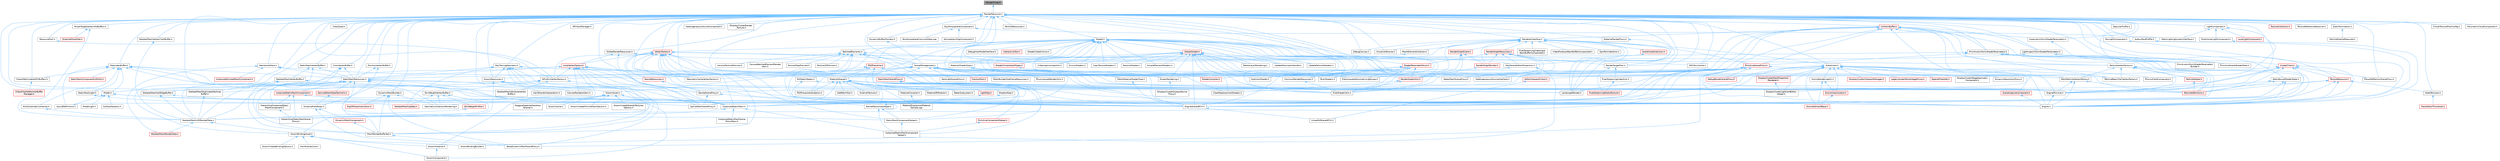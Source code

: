 digraph "RenderTimer.h"
{
 // INTERACTIVE_SVG=YES
 // LATEX_PDF_SIZE
  bgcolor="transparent";
  edge [fontname=Helvetica,fontsize=10,labelfontname=Helvetica,labelfontsize=10];
  node [fontname=Helvetica,fontsize=10,shape=box,height=0.2,width=0.4];
  Node1 [id="Node000001",label="RenderTimer.h",height=0.2,width=0.4,color="gray40", fillcolor="grey60", style="filled", fontcolor="black",tooltip=" "];
  Node1 -> Node2 [id="edge1_Node000001_Node000002",dir="back",color="steelblue1",style="solid",tooltip=" "];
  Node2 [id="Node000002",label="RenderResource.h",height=0.2,width=0.4,color="grey40", fillcolor="white", style="filled",URL="$d1/ddb/RenderResource_8h.html",tooltip=" "];
  Node2 -> Node3 [id="edge2_Node000002_Node000003",dir="back",color="steelblue1",style="solid",tooltip=" "];
  Node3 [id="Node000003",label="BatchedElements.h",height=0.2,width=0.4,color="grey40", fillcolor="white", style="filled",URL="$d5/dde/BatchedElements_8h.html",tooltip=" "];
  Node3 -> Node4 [id="edge3_Node000003_Node000004",dir="back",color="steelblue1",style="solid",tooltip=" "];
  Node4 [id="Node000004",label="CanvasBatchedElementRender\lItem.h",height=0.2,width=0.4,color="grey40", fillcolor="white", style="filled",URL="$d4/d4b/CanvasBatchedElementRenderItem_8h.html",tooltip=" "];
  Node3 -> Node5 [id="edge4_Node000003_Node000005",dir="back",color="steelblue1",style="solid",tooltip=" "];
  Node5 [id="Node000005",label="CubemapUnwrapUtils.h",height=0.2,width=0.4,color="grey40", fillcolor="white", style="filled",URL="$dd/d68/CubemapUnwrapUtils_8h.html",tooltip=" "];
  Node3 -> Node6 [id="edge5_Node000003_Node000006",dir="back",color="steelblue1",style="solid",tooltip=" "];
  Node6 [id="Node000006",label="Engine.h",height=0.2,width=0.4,color="grey40", fillcolor="white", style="filled",URL="$d1/d34/Public_2Engine_8h.html",tooltip=" "];
  Node3 -> Node7 [id="edge6_Node000003_Node000007",dir="back",color="steelblue1",style="solid",tooltip=" "];
  Node7 [id="Node000007",label="EngineMinimal.h",height=0.2,width=0.4,color="grey40", fillcolor="white", style="filled",URL="$d0/d2c/EngineMinimal_8h.html",tooltip=" "];
  Node7 -> Node6 [id="edge7_Node000007_Node000006",dir="back",color="steelblue1",style="solid",tooltip=" "];
  Node3 -> Node8 [id="edge8_Node000003_Node000008",dir="back",color="steelblue1",style="solid",tooltip=" "];
  Node8 [id="Node000008",label="EngineSharedPCH.h",height=0.2,width=0.4,color="grey40", fillcolor="white", style="filled",URL="$dc/dbb/EngineSharedPCH_8h.html",tooltip=" "];
  Node8 -> Node9 [id="edge9_Node000008_Node000009",dir="back",color="steelblue1",style="solid",tooltip=" "];
  Node9 [id="Node000009",label="UnrealEdSharedPCH.h",height=0.2,width=0.4,color="grey40", fillcolor="white", style="filled",URL="$d1/de6/UnrealEdSharedPCH_8h.html",tooltip=" "];
  Node3 -> Node10 [id="edge10_Node000003_Node000010",dir="back",color="steelblue1",style="solid",tooltip=" "];
  Node10 [id="Node000010",label="NormalMapPreview.h",height=0.2,width=0.4,color="grey40", fillcolor="white", style="filled",URL="$d2/dbe/NormalMapPreview_8h.html",tooltip=" "];
  Node3 -> Node11 [id="edge11_Node000003_Node000011",dir="back",color="steelblue1",style="solid",tooltip=" "];
  Node11 [id="Node000011",label="ParticleDefinitions.h",height=0.2,width=0.4,color="red", fillcolor="#FFF0F0", style="filled",URL="$db/dde/ParticleDefinitions_8h.html",tooltip=" "];
  Node3 -> Node13 [id="edge12_Node000003_Node000013",dir="back",color="steelblue1",style="solid",tooltip=" "];
  Node13 [id="Node000013",label="SceneManagement.h",height=0.2,width=0.4,color="grey40", fillcolor="white", style="filled",URL="$de/db9/SceneManagement_8h.html",tooltip=" "];
  Node13 -> Node14 [id="edge13_Node000013_Node000014",dir="back",color="steelblue1",style="solid",tooltip=" "];
  Node14 [id="Node000014",label="EditorViewportClient.h",height=0.2,width=0.4,color="red", fillcolor="#FFF0F0", style="filled",URL="$d4/d41/EditorViewportClient_8h.html",tooltip=" "];
  Node14 -> Node9 [id="edge14_Node000014_Node000009",dir="back",color="steelblue1",style="solid",tooltip=" "];
  Node13 -> Node6 [id="edge15_Node000013_Node000006",dir="back",color="steelblue1",style="solid",tooltip=" "];
  Node13 -> Node7 [id="edge16_Node000013_Node000007",dir="back",color="steelblue1",style="solid",tooltip=" "];
  Node13 -> Node8 [id="edge17_Node000013_Node000008",dir="back",color="steelblue1",style="solid",tooltip=" "];
  Node13 -> Node37 [id="edge18_Node000013_Node000037",dir="back",color="steelblue1",style="solid",tooltip=" "];
  Node37 [id="Node000037",label="FractureTool.h",height=0.2,width=0.4,color="red", fillcolor="#FFF0F0", style="filled",URL="$d4/d30/FractureTool_8h.html",tooltip=" "];
  Node13 -> Node38 [id="edge19_Node000013_Node000038",dir="back",color="steelblue1",style="solid",tooltip=" "];
  Node38 [id="Node000038",label="HeterogeneousVolumeInterface.h",height=0.2,width=0.4,color="grey40", fillcolor="white", style="filled",URL="$d3/de3/HeterogeneousVolumeInterface_8h.html",tooltip=" "];
  Node13 -> Node39 [id="edge20_Node000013_Node000039",dir="back",color="steelblue1",style="solid",tooltip=" "];
  Node39 [id="Node000039",label="LandscapeRender.h",height=0.2,width=0.4,color="grey40", fillcolor="white", style="filled",URL="$df/d67/LandscapeRender_8h.html",tooltip=" "];
  Node13 -> Node40 [id="edge21_Node000013_Node000040",dir="back",color="steelblue1",style="solid",tooltip=" "];
  Node40 [id="Node000040",label="LightMap.h",height=0.2,width=0.4,color="red", fillcolor="#FFF0F0", style="filled",URL="$d1/d76/LightMap_8h.html",tooltip=" "];
  Node40 -> Node41 [id="edge22_Node000040_Node000041",dir="back",color="steelblue1",style="solid",tooltip=" "];
  Node41 [id="Node000041",label="InstancedStaticMesh.h",height=0.2,width=0.4,color="grey40", fillcolor="white", style="filled",URL="$dd/d89/InstancedStaticMesh_8h.html",tooltip=" "];
  Node41 -> Node42 [id="edge23_Node000041_Node000042",dir="back",color="steelblue1",style="solid",tooltip=" "];
  Node42 [id="Node000042",label="HierarchicalStaticMeshScene\lProxy.h",height=0.2,width=0.4,color="grey40", fillcolor="white", style="filled",URL="$d3/d4d/HierarchicalStaticMeshSceneProxy_8h.html",tooltip=" "];
  Node41 -> Node43 [id="edge24_Node000041_Node000043",dir="back",color="steelblue1",style="solid",tooltip=" "];
  Node43 [id="Node000043",label="InstancedStaticMeshComponent\lHelper.h",height=0.2,width=0.4,color="grey40", fillcolor="white", style="filled",URL="$dc/dc7/InstancedStaticMeshComponentHelper_8h.html",tooltip=" "];
  Node41 -> Node44 [id="edge25_Node000041_Node000044",dir="back",color="steelblue1",style="solid",tooltip=" "];
  Node44 [id="Node000044",label="InstancedStaticMeshScene\lProxyDesc.h",height=0.2,width=0.4,color="grey40", fillcolor="white", style="filled",URL="$db/dcf/InstancedStaticMeshSceneProxyDesc_8h.html",tooltip=" "];
  Node13 -> Node46 [id="edge26_Node000013_Node000046",dir="back",color="steelblue1",style="solid",tooltip=" "];
  Node46 [id="Node000046",label="MeshBuilderOneFrameResources.h",height=0.2,width=0.4,color="grey40", fillcolor="white", style="filled",URL="$df/d7c/MeshBuilderOneFrameResources_8h.html",tooltip=" "];
  Node13 -> Node47 [id="edge27_Node000013_Node000047",dir="back",color="steelblue1",style="solid",tooltip=" "];
  Node47 [id="Node000047",label="MeshParticleVertexFactory.h",height=0.2,width=0.4,color="grey40", fillcolor="white", style="filled",URL="$d5/d83/MeshParticleVertexFactory_8h.html",tooltip=" "];
  Node47 -> Node6 [id="edge28_Node000047_Node000006",dir="back",color="steelblue1",style="solid",tooltip=" "];
  Node47 -> Node7 [id="edge29_Node000047_Node000007",dir="back",color="steelblue1",style="solid",tooltip=" "];
  Node47 -> Node11 [id="edge30_Node000047_Node000011",dir="back",color="steelblue1",style="solid",tooltip=" "];
  Node13 -> Node48 [id="edge31_Node000013_Node000048",dir="back",color="steelblue1",style="solid",tooltip=" "];
  Node48 [id="Node000048",label="NaniteResources.h",height=0.2,width=0.4,color="red", fillcolor="#FFF0F0", style="filled",URL="$d7/d8b/NaniteResources_8h.html",tooltip=" "];
  Node48 -> Node49 [id="edge32_Node000048_Node000049",dir="back",color="steelblue1",style="solid",tooltip=" "];
  Node49 [id="Node000049",label="NaniteSceneProxy.h",height=0.2,width=0.4,color="grey40", fillcolor="white", style="filled",URL="$de/dae/NaniteSceneProxy_8h.html",tooltip=" "];
  Node49 -> Node50 [id="edge33_Node000049_Node000050",dir="back",color="steelblue1",style="solid",tooltip=" "];
  Node50 [id="Node000050",label="NaniteResourcesHelper.h",height=0.2,width=0.4,color="grey40", fillcolor="white", style="filled",URL="$dc/d48/NaniteResourcesHelper_8h.html",tooltip=" "];
  Node50 -> Node43 [id="edge34_Node000050_Node000043",dir="back",color="steelblue1",style="solid",tooltip=" "];
  Node50 -> Node50 [id="edge35_Node000050_Node000050",dir="back",color="steelblue1",style="solid",tooltip=" "];
  Node50 -> Node51 [id="edge36_Node000050_Node000051",dir="back",color="steelblue1",style="solid",tooltip=" "];
  Node51 [id="Node000051",label="StaticMeshComponentHelper.h",height=0.2,width=0.4,color="grey40", fillcolor="white", style="filled",URL="$dc/dc1/StaticMeshComponentHelper_8h.html",tooltip=" "];
  Node51 -> Node43 [id="edge37_Node000051_Node000043",dir="back",color="steelblue1",style="solid",tooltip=" "];
  Node49 -> Node52 [id="edge38_Node000049_Node000052",dir="back",color="steelblue1",style="solid",tooltip=" "];
  Node52 [id="Node000052",label="SplineMeshSceneProxy.h",height=0.2,width=0.4,color="grey40", fillcolor="white", style="filled",URL="$dd/dcb/SplineMeshSceneProxy_8h.html",tooltip=" "];
  Node13 -> Node11 [id="edge39_Node000013_Node000011",dir="back",color="steelblue1",style="solid",tooltip=" "];
  Node13 -> Node58 [id="edge40_Node000013_Node000058",dir="back",color="steelblue1",style="solid",tooltip=" "];
  Node58 [id="Node000058",label="PhysicsAssetRenderUtils.h",height=0.2,width=0.4,color="grey40", fillcolor="white", style="filled",URL="$d2/dee/PhysicsAssetRenderUtils_8h.html",tooltip=" "];
  Node13 -> Node59 [id="edge41_Node000013_Node000059",dir="back",color="steelblue1",style="solid",tooltip=" "];
  Node59 [id="Node000059",label="RectLightSceneProxy.h",height=0.2,width=0.4,color="grey40", fillcolor="white", style="filled",URL="$d4/d78/RectLightSceneProxy_8h.html",tooltip=" "];
  Node13 -> Node60 [id="edge42_Node000013_Node000060",dir="back",color="steelblue1",style="solid",tooltip=" "];
  Node60 [id="Node000060",label="ShadowMap.h",height=0.2,width=0.4,color="grey40", fillcolor="white", style="filled",URL="$d1/ddb/ShadowMap_8h.html",tooltip=" "];
  Node60 -> Node41 [id="edge43_Node000060_Node000041",dir="back",color="steelblue1",style="solid",tooltip=" "];
  Node13 -> Node61 [id="edge44_Node000013_Node000061",dir="back",color="steelblue1",style="solid",tooltip=" "];
  Node61 [id="Node000061",label="StaticMeshResources.h",height=0.2,width=0.4,color="grey40", fillcolor="white", style="filled",URL="$d0/db7/StaticMeshResources_8h.html",tooltip=" "];
  Node61 -> Node62 [id="edge45_Node000061_Node000062",dir="back",color="steelblue1",style="solid",tooltip=" "];
  Node62 [id="Node000062",label="CanvasRendererItem.h",height=0.2,width=0.4,color="grey40", fillcolor="white", style="filled",URL="$d7/d93/CanvasRendererItem_8h.html",tooltip=" "];
  Node61 -> Node63 [id="edge46_Node000061_Node000063",dir="back",color="steelblue1",style="solid",tooltip=" "];
  Node63 [id="Node000063",label="DerivedMeshDataTaskUtils.h",height=0.2,width=0.4,color="red", fillcolor="#FFF0F0", style="filled",URL="$d2/d98/DerivedMeshDataTaskUtils_8h.html",tooltip=" "];
  Node63 -> Node64 [id="edge47_Node000063_Node000064",dir="back",color="steelblue1",style="solid",tooltip=" "];
  Node64 [id="Node000064",label="DistanceFieldAtlas.h",height=0.2,width=0.4,color="grey40", fillcolor="white", style="filled",URL="$df/def/DistanceFieldAtlas_8h.html",tooltip=" "];
  Node64 -> Node65 [id="edge48_Node000064_Node000065",dir="back",color="steelblue1",style="solid",tooltip=" "];
  Node65 [id="Node000065",label="BaseDynamicMeshSceneProxy.h",height=0.2,width=0.4,color="grey40", fillcolor="white", style="filled",URL="$d2/dee/BaseDynamicMeshSceneProxy_8h.html",tooltip=" "];
  Node64 -> Node66 [id="edge49_Node000064_Node000066",dir="back",color="steelblue1",style="solid",tooltip=" "];
  Node66 [id="Node000066",label="DynamicMeshComponent.h",height=0.2,width=0.4,color="red", fillcolor="#FFF0F0", style="filled",URL="$d8/d66/DynamicMeshComponent_8h.html",tooltip=" "];
  Node66 -> Node78 [id="edge50_Node000066_Node000078",dir="back",color="steelblue1",style="solid",tooltip=" "];
  Node78 [id="Node000078",label="MeshRenderBufferSet.h",height=0.2,width=0.4,color="grey40", fillcolor="white", style="filled",URL="$de/dc2/MeshRenderBufferSet_8h.html",tooltip=" "];
  Node78 -> Node65 [id="edge51_Node000078_Node000065",dir="back",color="steelblue1",style="solid",tooltip=" "];
  Node61 -> Node139 [id="edge52_Node000061_Node000139",dir="back",color="steelblue1",style="solid",tooltip=" "];
  Node139 [id="Node000139",label="GeometryCollectionRendering.h",height=0.2,width=0.4,color="grey40", fillcolor="white", style="filled",URL="$dc/d68/GeometryCollectionRendering_8h.html",tooltip=" "];
  Node61 -> Node140 [id="edge53_Node000061_Node000140",dir="back",color="steelblue1",style="solid",tooltip=" "];
  Node140 [id="Node000140",label="HierarchicalInstancedStatic\lMeshComponent.h",height=0.2,width=0.4,color="grey40", fillcolor="white", style="filled",URL="$d3/ddb/HierarchicalInstancedStaticMeshComponent_8h.html",tooltip=" "];
  Node140 -> Node42 [id="edge54_Node000140_Node000042",dir="back",color="steelblue1",style="solid",tooltip=" "];
  Node61 -> Node42 [id="edge55_Node000061_Node000042",dir="back",color="steelblue1",style="solid",tooltip=" "];
  Node61 -> Node41 [id="edge56_Node000061_Node000041",dir="back",color="steelblue1",style="solid",tooltip=" "];
  Node61 -> Node141 [id="edge57_Node000061_Node000141",dir="back",color="steelblue1",style="solid",tooltip=" "];
  Node141 [id="Node000141",label="InstancedStaticMeshComponent.h",height=0.2,width=0.4,color="red", fillcolor="#FFF0F0", style="filled",URL="$d8/d5d/InstancedStaticMeshComponent_8h.html",tooltip=" "];
  Node141 -> Node6 [id="edge58_Node000141_Node000006",dir="back",color="steelblue1",style="solid",tooltip=" "];
  Node141 -> Node140 [id="edge59_Node000141_Node000140",dir="back",color="steelblue1",style="solid",tooltip=" "];
  Node141 -> Node42 [id="edge60_Node000141_Node000042",dir="back",color="steelblue1",style="solid",tooltip=" "];
  Node141 -> Node41 [id="edge61_Node000141_Node000041",dir="back",color="steelblue1",style="solid",tooltip=" "];
  Node61 -> Node39 [id="edge62_Node000061_Node000039",dir="back",color="steelblue1",style="solid",tooltip=" "];
  Node61 -> Node147 [id="edge63_Node000061_Node000147",dir="back",color="steelblue1",style="solid",tooltip=" "];
  Node147 [id="Node000147",label="Model.h",height=0.2,width=0.4,color="grey40", fillcolor="white", style="filled",URL="$dd/d63/Public_2Model_8h.html",tooltip=" "];
  Node147 -> Node6 [id="edge64_Node000147_Node000006",dir="back",color="steelblue1",style="solid",tooltip=" "];
  Node147 -> Node8 [id="edge65_Node000147_Node000008",dir="back",color="steelblue1",style="solid",tooltip=" "];
  Node147 -> Node148 [id="edge66_Node000147_Node000148",dir="back",color="steelblue1",style="solid",tooltip=" "];
  Node148 [id="Node000148",label="ModelLight.h",height=0.2,width=0.4,color="grey40", fillcolor="white", style="filled",URL="$d2/d80/ModelLight_8h.html",tooltip=" "];
  Node147 -> Node149 [id="edge67_Node000147_Node000149",dir="back",color="steelblue1",style="solid",tooltip=" "];
  Node149 [id="Node000149",label="SoundDefinitions.h",height=0.2,width=0.4,color="grey40", fillcolor="white", style="filled",URL="$d4/da9/SoundDefinitions_8h.html",tooltip=" "];
  Node147 -> Node150 [id="edge68_Node000147_Node000150",dir="back",color="steelblue1",style="solid",tooltip=" "];
  Node150 [id="Node000150",label="SurfaceIterators.h",height=0.2,width=0.4,color="grey40", fillcolor="white", style="filled",URL="$da/de6/SurfaceIterators_8h.html",tooltip=" "];
  Node61 -> Node151 [id="edge69_Node000061_Node000151",dir="back",color="steelblue1",style="solid",tooltip=" "];
  Node151 [id="Node000151",label="SkeletalMeshLODRenderData.h",height=0.2,width=0.4,color="grey40", fillcolor="white", style="filled",URL="$d0/d5a/SkeletalMeshLODRenderData_8h.html",tooltip=" "];
  Node151 -> Node152 [id="edge70_Node000151_Node000152",dir="back",color="steelblue1",style="solid",tooltip=" "];
  Node152 [id="Node000152",label="GroomBindingAsset.h",height=0.2,width=0.4,color="grey40", fillcolor="white", style="filled",URL="$de/d26/GroomBindingAsset_8h.html",tooltip=" "];
  Node152 -> Node153 [id="edge71_Node000152_Node000153",dir="back",color="steelblue1",style="solid",tooltip=" "];
  Node153 [id="Node000153",label="GroomBindingBuilder.h",height=0.2,width=0.4,color="grey40", fillcolor="white", style="filled",URL="$d2/d2f/GroomBindingBuilder_8h.html",tooltip=" "];
  Node152 -> Node154 [id="edge72_Node000152_Node000154",dir="back",color="steelblue1",style="solid",tooltip=" "];
  Node154 [id="Node000154",label="GroomComponent.h",height=0.2,width=0.4,color="grey40", fillcolor="white", style="filled",URL="$de/d2e/GroomComponent_8h.html",tooltip=" "];
  Node152 -> Node155 [id="edge73_Node000152_Node000155",dir="back",color="steelblue1",style="solid",tooltip=" "];
  Node155 [id="Node000155",label="GroomCreateBindingOptions.h",height=0.2,width=0.4,color="grey40", fillcolor="white", style="filled",URL="$d5/dba/GroomCreateBindingOptions_8h.html",tooltip=" "];
  Node152 -> Node156 [id="edge74_Node000152_Node000156",dir="back",color="steelblue1",style="solid",tooltip=" "];
  Node156 [id="Node000156",label="GroomInstance.h",height=0.2,width=0.4,color="grey40", fillcolor="white", style="filled",URL="$dd/d47/GroomInstance_8h.html",tooltip=" "];
  Node156 -> Node154 [id="edge75_Node000156_Node000154",dir="back",color="steelblue1",style="solid",tooltip=" "];
  Node152 -> Node157 [id="edge76_Node000152_Node000157",dir="back",color="steelblue1",style="solid",tooltip=" "];
  Node157 [id="Node000157",label="HairStrandsCore.h",height=0.2,width=0.4,color="grey40", fillcolor="white", style="filled",URL="$d7/def/HairStrandsCore_8h.html",tooltip=" "];
  Node151 -> Node158 [id="edge77_Node000151_Node000158",dir="back",color="steelblue1",style="solid",tooltip=" "];
  Node158 [id="Node000158",label="SkeletalMeshRenderData.h",height=0.2,width=0.4,color="red", fillcolor="#FFF0F0", style="filled",URL="$d9/d14/SkeletalMeshRenderData_8h.html",tooltip=" "];
  Node61 -> Node52 [id="edge78_Node000061_Node000052",dir="back",color="steelblue1",style="solid",tooltip=" "];
  Node61 -> Node51 [id="edge79_Node000061_Node000051",dir="back",color="steelblue1",style="solid",tooltip=" "];
  Node13 -> Node160 [id="edge80_Node000013_Node000160",dir="back",color="steelblue1",style="solid",tooltip=" "];
  Node160 [id="Node000160",label="StaticMeshSceneProxy.h",height=0.2,width=0.4,color="red", fillcolor="#FFF0F0", style="filled",URL="$d8/d6d/StaticMeshSceneProxy_8h.html",tooltip=" "];
  Node160 -> Node41 [id="edge81_Node000160_Node000041",dir="back",color="steelblue1",style="solid",tooltip=" "];
  Node160 -> Node39 [id="edge82_Node000160_Node000039",dir="back",color="steelblue1",style="solid",tooltip=" "];
  Node160 -> Node52 [id="edge83_Node000160_Node000052",dir="back",color="steelblue1",style="solid",tooltip=" "];
  Node160 -> Node51 [id="edge84_Node000160_Node000051",dir="back",color="steelblue1",style="solid",tooltip=" "];
  Node3 -> Node161 [id="edge85_Node000003_Node000161",dir="back",color="steelblue1",style="solid",tooltip=" "];
  Node161 [id="Node000161",label="Texture2DPreview.h",height=0.2,width=0.4,color="grey40", fillcolor="white", style="filled",URL="$d7/d83/Texture2DPreview_8h.html",tooltip=" "];
  Node3 -> Node162 [id="edge86_Node000003_Node000162",dir="back",color="steelblue1",style="solid",tooltip=" "];
  Node162 [id="Node000162",label="VolumeTexturePreview.h",height=0.2,width=0.4,color="grey40", fillcolor="white", style="filled",URL="$d5/df0/VolumeTexturePreview_8h.html",tooltip=" "];
  Node2 -> Node163 [id="edge87_Node000002_Node000163",dir="back",color="steelblue1",style="solid",tooltip=" "];
  Node163 [id="Node000163",label="BinkShaders.h",height=0.2,width=0.4,color="grey40", fillcolor="white", style="filled",URL="$d8/d97/BinkShaders_8h.html",tooltip=" "];
  Node2 -> Node164 [id="edge88_Node000002_Node000164",dir="back",color="steelblue1",style="solid",tooltip=" "];
  Node164 [id="Node000164",label="ChaosDeformableGPUBuffers.h",height=0.2,width=0.4,color="grey40", fillcolor="white", style="filled",URL="$dd/d22/ChaosDeformableGPUBuffers_8h.html",tooltip=" "];
  Node164 -> Node165 [id="edge89_Node000164_Node000165",dir="back",color="steelblue1",style="solid",tooltip=" "];
  Node165 [id="Node000165",label="ChaosFleshDeformerBuffer\lManager.h",height=0.2,width=0.4,color="red", fillcolor="#FFF0F0", style="filled",URL="$d4/d92/ChaosFleshDeformerBufferManager_8h.html",tooltip=" "];
  Node2 -> Node171 [id="edge90_Node000002_Node000171",dir="back",color="steelblue1",style="solid",tooltip=" "];
  Node171 [id="Node000171",label="ClearQuad.h",height=0.2,width=0.4,color="grey40", fillcolor="white", style="filled",URL="$dc/d90/ClearQuad_8h.html",tooltip=" "];
  Node2 -> Node172 [id="edge91_Node000002_Node000172",dir="back",color="steelblue1",style="solid",tooltip=" "];
  Node172 [id="Node000172",label="ColorVertexBuffer.h",height=0.2,width=0.4,color="grey40", fillcolor="white", style="filled",URL="$dd/d65/ColorVertexBuffer_8h.html",tooltip=" "];
  Node172 -> Node78 [id="edge92_Node000172_Node000078",dir="back",color="steelblue1",style="solid",tooltip=" "];
  Node172 -> Node151 [id="edge93_Node000172_Node000151",dir="back",color="steelblue1",style="solid",tooltip=" "];
  Node172 -> Node61 [id="edge94_Node000172_Node000061",dir="back",color="steelblue1",style="solid",tooltip=" "];
  Node2 -> Node173 [id="edge95_Node000002_Node000173",dir="back",color="steelblue1",style="solid",tooltip=" "];
  Node173 [id="Node000173",label="CommonRenderResources.h",height=0.2,width=0.4,color="grey40", fillcolor="white", style="filled",URL="$d3/d27/CommonRenderResources_8h.html",tooltip=" "];
  Node173 -> Node174 [id="edge96_Node000173_Node000174",dir="back",color="steelblue1",style="solid",tooltip=" "];
  Node174 [id="Node000174",label="PixelShaderUtils.h",height=0.2,width=0.4,color="grey40", fillcolor="white", style="filled",URL="$d1/dc7/PixelShaderUtils_8h.html",tooltip=" "];
  Node2 -> Node175 [id="edge97_Node000002_Node000175",dir="back",color="steelblue1",style="solid",tooltip=" "];
  Node175 [id="Node000175",label="DebugCanvas.h",height=0.2,width=0.4,color="grey40", fillcolor="white", style="filled",URL="$df/d5a/DebugCanvas_8h.html",tooltip=" "];
  Node2 -> Node64 [id="edge98_Node000002_Node000064",dir="back",color="steelblue1",style="solid",tooltip=" "];
  Node2 -> Node176 [id="edge99_Node000002_Node000176",dir="back",color="steelblue1",style="solid",tooltip=" "];
  Node176 [id="Node000176",label="DynamicBufferAllocator.h",height=0.2,width=0.4,color="grey40", fillcolor="white", style="filled",URL="$d4/d53/DynamicBufferAllocator_8h.html",tooltip=" "];
  Node176 -> Node13 [id="edge100_Node000176_Node000013",dir="back",color="steelblue1",style="solid",tooltip=" "];
  Node2 -> Node177 [id="edge101_Node000002_Node000177",dir="back",color="steelblue1",style="solid",tooltip=" "];
  Node177 [id="Node000177",label="DynamicMeshBuilder.h",height=0.2,width=0.4,color="grey40", fillcolor="white", style="filled",URL="$d2/d3c/DynamicMeshBuilder_8h.html",tooltip=" "];
  Node177 -> Node65 [id="edge102_Node000177_Node000065",dir="back",color="steelblue1",style="solid",tooltip=" "];
  Node177 -> Node139 [id="edge103_Node000177_Node000139",dir="back",color="steelblue1",style="solid",tooltip=" "];
  Node177 -> Node78 [id="edge104_Node000177_Node000078",dir="back",color="steelblue1",style="solid",tooltip=" "];
  Node177 -> Node178 [id="edge105_Node000177_Node000178",dir="back",color="steelblue1",style="solid",tooltip=" "];
  Node178 [id="Node000178",label="RigVMDrawInstruction.h",height=0.2,width=0.4,color="red", fillcolor="#FFF0F0", style="filled",URL="$d3/dd0/RigVMDrawInstruction_8h.html",tooltip=" "];
  Node2 -> Node8 [id="edge106_Node000002_Node000008",dir="back",color="steelblue1",style="solid",tooltip=" "];
  Node2 -> Node405 [id="edge107_Node000002_Node000405",dir="back",color="steelblue1",style="solid",tooltip=" "];
  Node405 [id="Node000405",label="GPUSkinCache.h",height=0.2,width=0.4,color="grey40", fillcolor="white", style="filled",URL="$d0/d2d/GPUSkinCache_8h.html",tooltip=" "];
  Node2 -> Node406 [id="edge108_Node000002_Node000406",dir="back",color="steelblue1",style="solid",tooltip=" "];
  Node406 [id="Node000406",label="GPUSkinVertexFactory.h",height=0.2,width=0.4,color="grey40", fillcolor="white", style="filled",URL="$db/dcc/GPUSkinVertexFactory_8h.html",tooltip=" "];
  Node406 -> Node407 [id="edge109_Node000406_Node000407",dir="back",color="steelblue1",style="solid",tooltip=" "];
  Node407 [id="Node000407",label="SkeletalMeshAttributeVertex\lBuffer.h",height=0.2,width=0.4,color="grey40", fillcolor="white", style="filled",URL="$de/d6e/SkeletalMeshAttributeVertexBuffer_8h.html",tooltip=" "];
  Node406 -> Node408 [id="edge110_Node000406_Node000408",dir="back",color="steelblue1",style="solid",tooltip=" "];
  Node408 [id="Node000408",label="SkeletalMeshDuplicatedVertices\lBuffer.h",height=0.2,width=0.4,color="grey40", fillcolor="white", style="filled",URL="$d6/da7/SkeletalMeshDuplicatedVerticesBuffer_8h.html",tooltip=" "];
  Node408 -> Node151 [id="edge111_Node000408_Node000151",dir="back",color="steelblue1",style="solid",tooltip=" "];
  Node406 -> Node151 [id="edge112_Node000406_Node000151",dir="back",color="steelblue1",style="solid",tooltip=" "];
  Node406 -> Node409 [id="edge113_Node000406_Node000409",dir="back",color="steelblue1",style="solid",tooltip=" "];
  Node409 [id="Node000409",label="SkinWeightVertexBuffer.h",height=0.2,width=0.4,color="grey40", fillcolor="white", style="filled",URL="$d3/d86/SkinWeightVertexBuffer_8h.html",tooltip=" "];
  Node409 -> Node139 [id="edge114_Node000409_Node000139",dir="back",color="steelblue1",style="solid",tooltip=" "];
  Node409 -> Node151 [id="edge115_Node000409_Node000151",dir="back",color="steelblue1",style="solid",tooltip=" "];
  Node409 -> Node410 [id="edge116_Node000409_Node000410",dir="back",color="steelblue1",style="solid",tooltip=" "];
  Node410 [id="Node000410",label="SkeletalMeshUpdate.h",height=0.2,width=0.4,color="red", fillcolor="#FFF0F0", style="filled",URL="$df/d79/SkeletalMeshUpdate_8h.html",tooltip=" "];
  Node409 -> Node411 [id="edge117_Node000409_Node000411",dir="back",color="steelblue1",style="solid",tooltip=" "];
  Node411 [id="Node000411",label="SkinWeightProfile.h",height=0.2,width=0.4,color="red", fillcolor="#FFF0F0", style="filled",URL="$d9/d1f/SkinWeightProfile_8h.html",tooltip=" "];
  Node411 -> Node151 [id="edge118_Node000411_Node000151",dir="back",color="steelblue1",style="solid",tooltip=" "];
  Node2 -> Node416 [id="edge119_Node000002_Node000416",dir="back",color="steelblue1",style="solid",tooltip=" "];
  Node416 [id="Node000416",label="GPUSortManager.h",height=0.2,width=0.4,color="grey40", fillcolor="white", style="filled",URL="$de/d68/GPUSortManager_8h.html",tooltip=" "];
  Node2 -> Node417 [id="edge120_Node000002_Node000417",dir="back",color="steelblue1",style="solid",tooltip=" "];
  Node417 [id="Node000417",label="GeometryCacheVertexFactory.h",height=0.2,width=0.4,color="grey40", fillcolor="white", style="filled",URL="$d2/d40/GeometryCacheVertexFactory_8h.html",tooltip=" "];
  Node2 -> Node418 [id="edge121_Node000002_Node000418",dir="back",color="steelblue1",style="solid",tooltip=" "];
  Node418 [id="Node000418",label="GlobalRenderResources.h",height=0.2,width=0.4,color="grey40", fillcolor="white", style="filled",URL="$d2/da3/GlobalRenderResources_8h.html",tooltip=" "];
  Node418 -> Node419 [id="edge122_Node000418_Node000419",dir="back",color="steelblue1",style="solid",tooltip=" "];
  Node419 [id="Node000419",label="LocalVertexFactory.h",height=0.2,width=0.4,color="red", fillcolor="#FFF0F0", style="filled",URL="$d7/dd9/LocalVertexFactory_8h.html",tooltip=" "];
  Node419 -> Node62 [id="edge123_Node000419_Node000062",dir="back",color="steelblue1",style="solid",tooltip=" "];
  Node419 -> Node6 [id="edge124_Node000419_Node000006",dir="back",color="steelblue1",style="solid",tooltip=" "];
  Node419 -> Node8 [id="edge125_Node000419_Node000008",dir="back",color="steelblue1",style="solid",tooltip=" "];
  Node419 -> Node406 [id="edge126_Node000419_Node000406",dir="back",color="steelblue1",style="solid",tooltip=" "];
  Node419 -> Node417 [id="edge127_Node000419_Node000417",dir="back",color="steelblue1",style="solid",tooltip=" "];
  Node419 -> Node41 [id="edge128_Node000419_Node000041",dir="back",color="steelblue1",style="solid",tooltip=" "];
  Node419 -> Node78 [id="edge129_Node000419_Node000078",dir="back",color="steelblue1",style="solid",tooltip=" "];
  Node419 -> Node147 [id="edge130_Node000419_Node000147",dir="back",color="steelblue1",style="solid",tooltip=" "];
  Node419 -> Node49 [id="edge131_Node000419_Node000049",dir="back",color="steelblue1",style="solid",tooltip=" "];
  Node419 -> Node149 [id="edge132_Node000419_Node000149",dir="back",color="steelblue1",style="solid",tooltip=" "];
  Node419 -> Node52 [id="edge133_Node000419_Node000052",dir="back",color="steelblue1",style="solid",tooltip=" "];
  Node419 -> Node61 [id="edge134_Node000419_Node000061",dir="back",color="steelblue1",style="solid",tooltip=" "];
  Node418 -> Node174 [id="edge135_Node000418_Node000174",dir="back",color="steelblue1",style="solid",tooltip=" "];
  Node418 -> Node13 [id="edge136_Node000418_Node000013",dir="back",color="steelblue1",style="solid",tooltip=" "];
  Node2 -> Node421 [id="edge137_Node000002_Node000421",dir="back",color="steelblue1",style="solid",tooltip=" "];
  Node421 [id="Node000421",label="GroomAsset.h",height=0.2,width=0.4,color="grey40", fillcolor="white", style="filled",URL="$d8/df1/GroomAsset_8h.html",tooltip=" "];
  Node421 -> Node422 [id="edge138_Node000421_Node000422",dir="back",color="steelblue1",style="solid",tooltip=" "];
  Node422 [id="Node000422",label="GroomCache.h",height=0.2,width=0.4,color="grey40", fillcolor="white", style="filled",URL="$d7/d6e/GroomCache_8h.html",tooltip=" "];
  Node421 -> Node154 [id="edge139_Node000421_Node000154",dir="back",color="steelblue1",style="solid",tooltip=" "];
  Node421 -> Node423 [id="edge140_Node000421_Node000423",dir="back",color="steelblue1",style="solid",tooltip=" "];
  Node423 [id="Node000423",label="GroomCreateFollicleMaskOptions.h",height=0.2,width=0.4,color="grey40", fillcolor="white", style="filled",URL="$d7/d8b/GroomCreateFollicleMaskOptions_8h.html",tooltip=" "];
  Node421 -> Node424 [id="edge141_Node000421_Node000424",dir="back",color="steelblue1",style="solid",tooltip=" "];
  Node424 [id="Node000424",label="GroomCreateStrandsTextures\lOptions.h",height=0.2,width=0.4,color="grey40", fillcolor="white", style="filled",URL="$da/dfc/GroomCreateStrandsTexturesOptions_8h.html",tooltip=" "];
  Node421 -> Node156 [id="edge142_Node000421_Node000156",dir="back",color="steelblue1",style="solid",tooltip=" "];
  Node421 -> Node425 [id="edge143_Node000421_Node000425",dir="back",color="steelblue1",style="solid",tooltip=" "];
  Node425 [id="Node000425",label="NiagaraDataInterfaceHair\lStrands.h",height=0.2,width=0.4,color="grey40", fillcolor="white", style="filled",URL="$da/dd2/NiagaraDataInterfaceHairStrands_8h.html",tooltip=" "];
  Node2 -> Node152 [id="edge144_Node000002_Node000152",dir="back",color="steelblue1",style="solid",tooltip=" "];
  Node2 -> Node426 [id="edge145_Node000002_Node000426",dir="back",color="steelblue1",style="solid",tooltip=" "];
  Node426 [id="Node000426",label="GroomResources.h",height=0.2,width=0.4,color="grey40", fillcolor="white", style="filled",URL="$d0/d70/GroomResources_8h.html",tooltip=" "];
  Node426 -> Node421 [id="edge146_Node000426_Node000421",dir="back",color="steelblue1",style="solid",tooltip=" "];
  Node426 -> Node152 [id="edge147_Node000426_Node000152",dir="back",color="steelblue1",style="solid",tooltip=" "];
  Node426 -> Node427 [id="edge148_Node000426_Node000427",dir="back",color="steelblue1",style="solid",tooltip=" "];
  Node427 [id="Node000427",label="HairStrandsInterpolation.h",height=0.2,width=0.4,color="grey40", fillcolor="white", style="filled",URL="$de/dab/HairStrandsInterpolation_8h.html",tooltip=" "];
  Node2 -> Node428 [id="edge149_Node000002_Node000428",dir="back",color="steelblue1",style="solid",tooltip=" "];
  Node428 [id="Node000428",label="HeterogeneousVolumeComponent.h",height=0.2,width=0.4,color="grey40", fillcolor="white", style="filled",URL="$d6/daf/HeterogeneousVolumeComponent_8h.html",tooltip=" "];
  Node2 -> Node429 [id="edge150_Node000002_Node000429",dir="back",color="steelblue1",style="solid",tooltip=" "];
  Node429 [id="Node000429",label="IDisplayClusterRender\l_Texture.h",height=0.2,width=0.4,color="grey40", fillcolor="white", style="filled",URL="$d8/d8a/IDisplayClusterRender__Texture_8h.html",tooltip=" "];
  Node2 -> Node430 [id="edge151_Node000002_Node000430",dir="back",color="steelblue1",style="solid",tooltip=" "];
  Node430 [id="Node000430",label="InstanceUniformShaderParameters.h",height=0.2,width=0.4,color="grey40", fillcolor="white", style="filled",URL="$dc/df6/InstanceUniformShaderParameters_8h.html",tooltip=" "];
  Node430 -> Node431 [id="edge152_Node000430_Node000431",dir="back",color="steelblue1",style="solid",tooltip=" "];
  Node431 [id="Node000431",label="PrimitiveSceneShaderData.h",height=0.2,width=0.4,color="grey40", fillcolor="white", style="filled",URL="$d5/d88/PrimitiveSceneShaderData_8h.html",tooltip=" "];
  Node2 -> Node41 [id="edge153_Node000002_Node000041",dir="back",color="steelblue1",style="solid",tooltip=" "];
  Node2 -> Node39 [id="edge154_Node000002_Node000039",dir="back",color="steelblue1",style="solid",tooltip=" "];
  Node2 -> Node432 [id="edge155_Node000002_Node000432",dir="back",color="steelblue1",style="solid",tooltip=" "];
  Node432 [id="Node000432",label="LightComponent.h",height=0.2,width=0.4,color="grey40", fillcolor="white", style="filled",URL="$da/dcc/LightComponent_8h.html",tooltip=" "];
  Node432 -> Node433 [id="edge156_Node000432_Node000433",dir="back",color="steelblue1",style="solid",tooltip=" "];
  Node433 [id="Node000433",label="DirectionalLightComponent.h",height=0.2,width=0.4,color="grey40", fillcolor="white", style="filled",URL="$d7/d1c/DirectionalLightComponent_8h.html",tooltip=" "];
  Node433 -> Node6 [id="edge157_Node000433_Node000006",dir="back",color="steelblue1",style="solid",tooltip=" "];
  Node432 -> Node7 [id="edge158_Node000432_Node000007",dir="back",color="steelblue1",style="solid",tooltip=" "];
  Node432 -> Node434 [id="edge159_Node000432_Node000434",dir="back",color="steelblue1",style="solid",tooltip=" "];
  Node434 [id="Node000434",label="LocalLightComponent.h",height=0.2,width=0.4,color="red", fillcolor="#FFF0F0", style="filled",URL="$d3/df2/LocalLightComponent_8h.html",tooltip=" "];
  Node432 -> Node438 [id="edge160_Node000432_Node000438",dir="back",color="steelblue1",style="solid",tooltip=" "];
  Node438 [id="Node000438",label="StaticLightingSystemInterface.h",height=0.2,width=0.4,color="grey40", fillcolor="white", style="filled",URL="$da/d21/StaticLightingSystemInterface_8h.html",tooltip=" "];
  Node2 -> Node439 [id="edge161_Node000002_Node000439",dir="back",color="steelblue1",style="solid",tooltip=" "];
  Node439 [id="Node000439",label="LightmapUniformShaderParameters.h",height=0.2,width=0.4,color="grey40", fillcolor="white", style="filled",URL="$d0/d17/LightmapUniformShaderParameters_8h.html",tooltip=" "];
  Node439 -> Node431 [id="edge162_Node000439_Node000431",dir="back",color="steelblue1",style="solid",tooltip=" "];
  Node439 -> Node440 [id="edge163_Node000439_Node000440",dir="back",color="steelblue1",style="solid",tooltip=" "];
  Node440 [id="Node000440",label="PrimitiveUniformShaderParameters\lBuilder.h",height=0.2,width=0.4,color="grey40", fillcolor="white", style="filled",URL="$dd/d96/PrimitiveUniformShaderParametersBuilder_8h.html",tooltip=" "];
  Node439 -> Node13 [id="edge164_Node000439_Node000013",dir="back",color="steelblue1",style="solid",tooltip=" "];
  Node2 -> Node441 [id="edge165_Node000002_Node000441",dir="back",color="steelblue1",style="solid",tooltip=" "];
  Node441 [id="Node000441",label="MaterialRenderProxy.h",height=0.2,width=0.4,color="grey40", fillcolor="white", style="filled",URL="$da/daa/MaterialRenderProxy_8h.html",tooltip=" "];
  Node441 -> Node39 [id="edge166_Node000441_Node000039",dir="back",color="steelblue1",style="solid",tooltip=" "];
  Node2 -> Node442 [id="edge167_Node000002_Node000442",dir="back",color="steelblue1",style="solid",tooltip=" "];
  Node442 [id="Node000442",label="MaterialShared.h",height=0.2,width=0.4,color="grey40", fillcolor="white", style="filled",URL="$d7/d0b/MaterialShared_8h.html",tooltip=" "];
  Node442 -> Node86 [id="edge168_Node000442_Node000086",dir="back",color="steelblue1",style="solid",tooltip=" "];
  Node86 [id="Node000086",label="AddPatchTool.h",height=0.2,width=0.4,color="grey40", fillcolor="white", style="filled",URL="$d5/deb/AddPatchTool_8h.html",tooltip=" "];
  Node442 -> Node6 [id="edge169_Node000442_Node000006",dir="back",color="steelblue1",style="solid",tooltip=" "];
  Node442 -> Node7 [id="edge170_Node000442_Node000007",dir="back",color="steelblue1",style="solid",tooltip=" "];
  Node442 -> Node8 [id="edge171_Node000442_Node000008",dir="back",color="steelblue1",style="solid",tooltip=" "];
  Node442 -> Node443 [id="edge172_Node000442_Node000443",dir="back",color="steelblue1",style="solid",tooltip=" "];
  Node443 [id="Node000443",label="ExternalTexture.h",height=0.2,width=0.4,color="grey40", fillcolor="white", style="filled",URL="$de/d93/ExternalTexture_8h.html",tooltip=" "];
  Node442 -> Node41 [id="edge173_Node000442_Node000041",dir="back",color="steelblue1",style="solid",tooltip=" "];
  Node442 -> Node39 [id="edge174_Node000442_Node000039",dir="back",color="steelblue1",style="solid",tooltip=" "];
  Node442 -> Node444 [id="edge175_Node000442_Node000444",dir="back",color="steelblue1",style="solid",tooltip=" "];
  Node444 [id="Node000444",label="MaterialCompiler.h",height=0.2,width=0.4,color="grey40", fillcolor="white", style="filled",URL="$df/df8/MaterialCompiler_8h.html",tooltip=" "];
  Node444 -> Node445 [id="edge176_Node000444_Node000445",dir="back",color="steelblue1",style="solid",tooltip=" "];
  Node445 [id="Node000445",label="MaterialExpressionMaterial\lSample.cpp",height=0.2,width=0.4,color="grey40", fillcolor="white", style="filled",URL="$d0/dbd/MaterialExpressionMaterialSample_8cpp.html",tooltip=" "];
  Node442 -> Node445 [id="edge177_Node000442_Node000445",dir="back",color="steelblue1",style="solid",tooltip=" "];
  Node442 -> Node446 [id="edge178_Node000442_Node000446",dir="back",color="steelblue1",style="solid",tooltip=" "];
  Node446 [id="Node000446",label="MaterialIRModule.h",height=0.2,width=0.4,color="grey40", fillcolor="white", style="filled",URL="$d4/dc2/MaterialIRModule_8h.html",tooltip=" "];
  Node442 -> Node50 [id="edge179_Node000442_Node000050",dir="back",color="steelblue1",style="solid",tooltip=" "];
  Node442 -> Node447 [id="edge180_Node000442_Node000447",dir="back",color="steelblue1",style="solid",tooltip=" "];
  Node447 [id="Node000447",label="PSOPrecacheValidation.h",height=0.2,width=0.4,color="grey40", fillcolor="white", style="filled",URL="$d0/d55/PSOPrecacheValidation_8h.html",tooltip=" "];
  Node442 -> Node11 [id="edge181_Node000442_Node000011",dir="back",color="steelblue1",style="solid",tooltip=" "];
  Node442 -> Node448 [id="edge182_Node000442_Node000448",dir="back",color="steelblue1",style="solid",tooltip=" "];
  Node448 [id="Node000448",label="PrimitiveComponentHelper.h",height=0.2,width=0.4,color="red", fillcolor="#FFF0F0", style="filled",URL="$d1/d08/PrimitiveComponentHelper_8h.html",tooltip=" "];
  Node448 -> Node43 [id="edge183_Node000448_Node000043",dir="back",color="steelblue1",style="solid",tooltip=" "];
  Node442 -> Node449 [id="edge184_Node000442_Node000449",dir="back",color="steelblue1",style="solid",tooltip=" "];
  Node449 [id="Node000449",label="WaterSubsystem.h",height=0.2,width=0.4,color="grey40", fillcolor="white", style="filled",URL="$d0/d57/WaterSubsystem_8h.html",tooltip=" "];
  Node2 -> Node147 [id="edge185_Node000002_Node000147",dir="back",color="steelblue1",style="solid",tooltip=" "];
  Node2 -> Node450 [id="edge186_Node000002_Node000450",dir="back",color="steelblue1",style="solid",tooltip=" "];
  Node450 [id="Node000450",label="MorphTargetVertexInfoBuffers.h",height=0.2,width=0.4,color="grey40", fillcolor="white", style="filled",URL="$d5/d15/MorphTargetVertexInfoBuffers_8h.html",tooltip=" "];
  Node450 -> Node451 [id="edge187_Node000450_Node000451",dir="back",color="steelblue1",style="solid",tooltip=" "];
  Node451 [id="Node000451",label="ExternalMorphSet.h",height=0.2,width=0.4,color="red", fillcolor="#FFF0F0", style="filled",URL="$d4/dc7/ExternalMorphSet_8h.html",tooltip=" "];
  Node450 -> Node151 [id="edge188_Node000450_Node000151",dir="back",color="steelblue1",style="solid",tooltip=" "];
  Node2 -> Node456 [id="edge189_Node000002_Node000456",dir="back",color="steelblue1",style="solid",tooltip=" "];
  Node456 [id="Node000456",label="NaniteInterface.h",height=0.2,width=0.4,color="grey40", fillcolor="white", style="filled",URL="$db/d5d/NaniteInterface_8h.html",tooltip=" "];
  Node456 -> Node454 [id="edge190_Node000456_Node000454",dir="back",color="steelblue1",style="solid",tooltip=" "];
  Node454 [id="Node000454",label="InstancedSkinnedMeshComponent.h",height=0.2,width=0.4,color="red", fillcolor="#FFF0F0", style="filled",URL="$d7/da7/InstancedSkinnedMeshComponent_8h.html",tooltip=" "];
  Node456 -> Node48 [id="edge191_Node000456_Node000048",dir="back",color="steelblue1",style="solid",tooltip=" "];
  Node456 -> Node158 [id="edge192_Node000456_Node000158",dir="back",color="steelblue1",style="solid",tooltip=" "];
  Node456 -> Node61 [id="edge193_Node000456_Node000061",dir="back",color="steelblue1",style="solid",tooltip=" "];
  Node2 -> Node457 [id="edge194_Node000002_Node000457",dir="back",color="steelblue1",style="solid",tooltip=" "];
  Node457 [id="Node000457",label="OculusShaders.h",height=0.2,width=0.4,color="grey40", fillcolor="white", style="filled",URL="$d5/d66/OculusShaders_8h.html",tooltip=" "];
  Node2 -> Node458 [id="edge195_Node000002_Node000458",dir="back",color="steelblue1",style="solid",tooltip=" "];
  Node458 [id="Node000458",label="ParticleResources.h",height=0.2,width=0.4,color="grey40", fillcolor="white", style="filled",URL="$d4/d91/ParticleResources_8h.html",tooltip=" "];
  Node2 -> Node459 [id="edge196_Node000002_Node000459",dir="back",color="steelblue1",style="solid",tooltip=" "];
  Node459 [id="Node000459",label="ParticleVertexFactory.h",height=0.2,width=0.4,color="grey40", fillcolor="white", style="filled",URL="$dc/de2/ParticleVertexFactory_8h.html",tooltip=" "];
  Node459 -> Node6 [id="edge197_Node000459_Node000006",dir="back",color="steelblue1",style="solid",tooltip=" "];
  Node459 -> Node7 [id="edge198_Node000459_Node000007",dir="back",color="steelblue1",style="solid",tooltip=" "];
  Node459 -> Node47 [id="edge199_Node000459_Node000047",dir="back",color="steelblue1",style="solid",tooltip=" "];
  Node459 -> Node460 [id="edge200_Node000459_Node000460",dir="back",color="steelblue1",style="solid",tooltip=" "];
  Node460 [id="Node000460",label="ParticleBeamTrailVertexFactory.h",height=0.2,width=0.4,color="grey40", fillcolor="white", style="filled",URL="$d1/d6b/ParticleBeamTrailVertexFactory_8h.html",tooltip=" "];
  Node459 -> Node11 [id="edge201_Node000459_Node000011",dir="back",color="steelblue1",style="solid",tooltip=" "];
  Node459 -> Node461 [id="edge202_Node000459_Node000461",dir="back",color="steelblue1",style="solid",tooltip=" "];
  Node461 [id="Node000461",label="ParticleHelper.h",height=0.2,width=0.4,color="red", fillcolor="#FFF0F0", style="filled",URL="$da/da6/ParticleHelper_8h.html",tooltip=" "];
  Node461 -> Node11 [id="edge203_Node000461_Node000011",dir="back",color="steelblue1",style="solid",tooltip=" "];
  Node2 -> Node582 [id="edge204_Node000002_Node000582",dir="back",color="steelblue1",style="solid",tooltip=" "];
  Node582 [id="Node000582",label="PhysicsFieldComponent.h",height=0.2,width=0.4,color="grey40", fillcolor="white", style="filled",URL="$dd/d76/PhysicsFieldComponent_8h.html",tooltip=" "];
  Node2 -> Node174 [id="edge205_Node000002_Node000174",dir="back",color="steelblue1",style="solid",tooltip=" "];
  Node2 -> Node583 [id="edge206_Node000002_Node000583",dir="back",color="steelblue1",style="solid",tooltip=" "];
  Node583 [id="Node000583",label="PlanarReflectionSceneProxy.h",height=0.2,width=0.4,color="grey40", fillcolor="white", style="filled",URL="$d7/df8/PlanarReflectionSceneProxy_8h.html",tooltip=" "];
  Node2 -> Node584 [id="edge207_Node000002_Node000584",dir="back",color="steelblue1",style="solid",tooltip=" "];
  Node584 [id="Node000584",label="PositionVertexBuffer.h",height=0.2,width=0.4,color="grey40", fillcolor="white", style="filled",URL="$df/d12/PositionVertexBuffer_8h.html",tooltip=" "];
  Node584 -> Node78 [id="edge208_Node000584_Node000078",dir="back",color="steelblue1",style="solid",tooltip=" "];
  Node584 -> Node61 [id="edge209_Node000584_Node000061",dir="back",color="steelblue1",style="solid",tooltip=" "];
  Node2 -> Node585 [id="edge210_Node000002_Node000585",dir="back",color="steelblue1",style="solid",tooltip=" "];
  Node585 [id="Node000585",label="PrecomputedVolumetricLightmap.h",height=0.2,width=0.4,color="grey40", fillcolor="white", style="filled",URL="$d8/d75/PrecomputedVolumetricLightmap_8h.html",tooltip=" "];
  Node2 -> Node586 [id="edge211_Node000002_Node000586",dir="back",color="steelblue1",style="solid",tooltip=" "];
  Node586 [id="Node000586",label="PrimitiveUniformShaderParameters.h",height=0.2,width=0.4,color="grey40", fillcolor="white", style="filled",URL="$d9/d46/PrimitiveUniformShaderParameters_8h.html",tooltip=" "];
  Node586 -> Node6 [id="edge212_Node000586_Node000006",dir="back",color="steelblue1",style="solid",tooltip=" "];
  Node586 -> Node7 [id="edge213_Node000586_Node000007",dir="back",color="steelblue1",style="solid",tooltip=" "];
  Node586 -> Node8 [id="edge214_Node000586_Node000008",dir="back",color="steelblue1",style="solid",tooltip=" "];
  Node586 -> Node11 [id="edge215_Node000586_Node000011",dir="back",color="steelblue1",style="solid",tooltip=" "];
  Node586 -> Node587 [id="edge216_Node000586_Node000587",dir="back",color="steelblue1",style="solid",tooltip=" "];
  Node587 [id="Node000587",label="PrimitiveSceneProxy.h",height=0.2,width=0.4,color="red", fillcolor="#FFF0F0", style="filled",URL="$dc/d1e/PrimitiveSceneProxy_8h.html",tooltip=" "];
  Node587 -> Node65 [id="edge217_Node000587_Node000065",dir="back",color="steelblue1",style="solid",tooltip=" "];
  Node587 -> Node588 [id="edge218_Node000587_Node000588",dir="back",color="steelblue1",style="solid",tooltip=" "];
  Node588 [id="Node000588",label="DebugRenderSceneProxy.h",height=0.2,width=0.4,color="red", fillcolor="#FFF0F0", style="filled",URL="$dc/db2/DebugRenderSceneProxy_8h.html",tooltip=" "];
  Node587 -> Node6 [id="edge219_Node000587_Node000006",dir="back",color="steelblue1",style="solid",tooltip=" "];
  Node587 -> Node7 [id="edge220_Node000587_Node000007",dir="back",color="steelblue1",style="solid",tooltip=" "];
  Node587 -> Node8 [id="edge221_Node000587_Node000008",dir="back",color="steelblue1",style="solid",tooltip=" "];
  Node587 -> Node139 [id="edge222_Node000587_Node000139",dir="back",color="steelblue1",style="solid",tooltip=" "];
  Node587 -> Node38 [id="edge223_Node000587_Node000038",dir="back",color="steelblue1",style="solid",tooltip=" "];
  Node587 -> Node42 [id="edge224_Node000587_Node000042",dir="back",color="steelblue1",style="solid",tooltip=" "];
  Node587 -> Node39 [id="edge225_Node000587_Node000039",dir="back",color="steelblue1",style="solid",tooltip=" "];
  Node587 -> Node49 [id="edge226_Node000587_Node000049",dir="back",color="steelblue1",style="solid",tooltip=" "];
  Node587 -> Node582 [id="edge227_Node000587_Node000582",dir="back",color="steelblue1",style="solid",tooltip=" "];
  Node587 -> Node160 [id="edge228_Node000587_Node000160",dir="back",color="steelblue1",style="solid",tooltip=" "];
  Node587 -> Node603 [id="edge229_Node000587_Node000603",dir="back",color="steelblue1",style="solid",tooltip=" "];
  Node603 [id="Node000603",label="WaterMeshSceneProxy.h",height=0.2,width=0.4,color="grey40", fillcolor="white", style="filled",URL="$d2/d6c/WaterMeshSceneProxy_8h.html",tooltip=" "];
  Node586 -> Node431 [id="edge230_Node000586_Node000431",dir="back",color="steelblue1",style="solid",tooltip=" "];
  Node586 -> Node440 [id="edge231_Node000586_Node000440",dir="back",color="steelblue1",style="solid",tooltip=" "];
  Node586 -> Node13 [id="edge232_Node000586_Node000013",dir="back",color="steelblue1",style="solid",tooltip=" "];
  Node2 -> Node604 [id="edge233_Node000002_Node000604",dir="back",color="steelblue1",style="solid",tooltip=" "];
  Node604 [id="Node000604",label="RHIStaticStates.h",height=0.2,width=0.4,color="grey40", fillcolor="white", style="filled",URL="$d3/d2b/RHIStaticStates_8h.html",tooltip=" "];
  Node604 -> Node8 [id="edge234_Node000604_Node000008",dir="back",color="steelblue1",style="solid",tooltip=" "];
  Node604 -> Node174 [id="edge235_Node000604_Node000174",dir="back",color="steelblue1",style="solid",tooltip=" "];
  Node2 -> Node605 [id="edge236_Node000002_Node000605",dir="back",color="steelblue1",style="solid",tooltip=" "];
  Node605 [id="Node000605",label="RawIndexBuffer.h",height=0.2,width=0.4,color="grey40", fillcolor="white", style="filled",URL="$d2/d1c/RawIndexBuffer_8h.html",tooltip=" "];
  Node605 -> Node164 [id="edge237_Node000605_Node000164",dir="back",color="steelblue1",style="solid",tooltip=" "];
  Node605 -> Node6 [id="edge238_Node000605_Node000006",dir="back",color="steelblue1",style="solid",tooltip=" "];
  Node605 -> Node7 [id="edge239_Node000605_Node000007",dir="back",color="steelblue1",style="solid",tooltip=" "];
  Node605 -> Node8 [id="edge240_Node000605_Node000008",dir="back",color="steelblue1",style="solid",tooltip=" "];
  Node605 -> Node147 [id="edge241_Node000605_Node000147",dir="back",color="steelblue1",style="solid",tooltip=" "];
  Node605 -> Node606 [id="edge242_Node000605_Node000606",dir="back",color="steelblue1",style="solid",tooltip=" "];
  Node606 [id="Node000606",label="MultiSizeIndexContainer.h",height=0.2,width=0.4,color="grey40", fillcolor="white", style="filled",URL="$de/d75/MultiSizeIndexContainer_8h.html",tooltip=" "];
  Node606 -> Node151 [id="edge243_Node000606_Node000151",dir="back",color="steelblue1",style="solid",tooltip=" "];
  Node605 -> Node149 [id="edge244_Node000605_Node000149",dir="back",color="steelblue1",style="solid",tooltip=" "];
  Node605 -> Node607 [id="edge245_Node000605_Node000607",dir="back",color="steelblue1",style="solid",tooltip=" "];
  Node607 [id="Node000607",label="StaticMeshComponentLODInfo.h",height=0.2,width=0.4,color="red", fillcolor="#FFF0F0", style="filled",URL="$d0/ddc/StaticMeshComponentLODInfo_8h.html",tooltip=" "];
  Node605 -> Node608 [id="edge246_Node000605_Node000608",dir="back",color="steelblue1",style="solid",tooltip=" "];
  Node608 [id="Node000608",label="StaticMeshLight.h",height=0.2,width=0.4,color="grey40", fillcolor="white", style="filled",URL="$d0/d77/StaticMeshLight_8h.html",tooltip=" "];
  Node608 -> Node41 [id="edge247_Node000608_Node000041",dir="back",color="steelblue1",style="solid",tooltip=" "];
  Node605 -> Node61 [id="edge248_Node000605_Node000061",dir="back",color="steelblue1",style="solid",tooltip=" "];
  Node2 -> Node609 [id="edge249_Node000002_Node000609",dir="back",color="steelblue1",style="solid",tooltip=" "];
  Node609 [id="Node000609",label="RayTracingGeometry.h",height=0.2,width=0.4,color="grey40", fillcolor="white", style="filled",URL="$d6/d83/RayTracingGeometry_8h.html",tooltip=" "];
  Node609 -> Node65 [id="edge250_Node000609_Node000065",dir="back",color="steelblue1",style="solid",tooltip=" "];
  Node609 -> Node426 [id="edge251_Node000609_Node000426",dir="back",color="steelblue1",style="solid",tooltip=" "];
  Node609 -> Node41 [id="edge252_Node000609_Node000041",dir="back",color="steelblue1",style="solid",tooltip=" "];
  Node609 -> Node78 [id="edge253_Node000609_Node000078",dir="back",color="steelblue1",style="solid",tooltip=" "];
  Node609 -> Node49 [id="edge254_Node000609_Node000049",dir="back",color="steelblue1",style="solid",tooltip=" "];
  Node609 -> Node410 [id="edge255_Node000609_Node000410",dir="back",color="steelblue1",style="solid",tooltip=" "];
  Node609 -> Node61 [id="edge256_Node000609_Node000061",dir="back",color="steelblue1",style="solid",tooltip=" "];
  Node609 -> Node160 [id="edge257_Node000609_Node000160",dir="back",color="steelblue1",style="solid",tooltip=" "];
  Node609 -> Node603 [id="edge258_Node000609_Node000603",dir="back",color="steelblue1",style="solid",tooltip=" "];
  Node2 -> Node610 [id="edge259_Node000002_Node000610",dir="back",color="steelblue1",style="solid",tooltip=" "];
  Node610 [id="Node000610",label="RenderTargetPool.h",height=0.2,width=0.4,color="grey40", fillcolor="white", style="filled",URL="$d5/d5a/RenderTargetPool_8h.html",tooltip=" "];
  Node610 -> Node611 [id="edge260_Node000610_Node000611",dir="back",color="steelblue1",style="solid",tooltip=" "];
  Node611 [id="Node000611",label="PixelStreamingMediaTexture.h",height=0.2,width=0.4,color="red", fillcolor="#FFF0F0", style="filled",URL="$dc/d93/PixelStreamingMediaTexture_8h.html",tooltip=" "];
  Node610 -> Node613 [id="edge261_Node000610_Node000613",dir="back",color="steelblue1",style="solid",tooltip=" "];
  Node613 [id="Node000613",label="PixelStreamingVideoSink.h",height=0.2,width=0.4,color="grey40", fillcolor="white", style="filled",URL="$da/deb/PixelStreamingVideoSink_8h.html",tooltip=" "];
  Node613 -> Node611 [id="edge262_Node000613_Node000611",dir="back",color="steelblue1",style="solid",tooltip=" "];
  Node2 -> Node614 [id="edge263_Node000002_Node000614",dir="back",color="steelblue1",style="solid",tooltip=" "];
  Node614 [id="Node000614",label="RendererInterface.h",height=0.2,width=0.4,color="grey40", fillcolor="white", style="filled",URL="$d1/db7/RendererInterface_8h.html",tooltip=" "];
  Node614 -> Node175 [id="edge264_Node000614_Node000175",dir="back",color="steelblue1",style="solid",tooltip=" "];
  Node614 -> Node615 [id="edge265_Node000614_Node000615",dir="back",color="steelblue1",style="solid",tooltip=" "];
  Node615 [id="Node000615",label="EpicRtcVideoSink.h",height=0.2,width=0.4,color="grey40", fillcolor="white", style="filled",URL="$d1/d21/EpicRtcVideoSink_8h.html",tooltip=" "];
  Node614 -> Node616 [id="edge266_Node000614_Node000616",dir="back",color="steelblue1",style="solid",tooltip=" "];
  Node616 [id="Node000616",label="HairStrandsMeshProjection.h",height=0.2,width=0.4,color="grey40", fillcolor="white", style="filled",URL="$d9/d55/HairStrandsMeshProjection_8h.html",tooltip=" "];
  Node616 -> Node153 [id="edge267_Node000616_Node000153",dir="back",color="steelblue1",style="solid",tooltip=" "];
  Node616 -> Node426 [id="edge268_Node000616_Node000426",dir="back",color="steelblue1",style="solid",tooltip=" "];
  Node614 -> Node39 [id="edge269_Node000614_Node000039",dir="back",color="steelblue1",style="solid",tooltip=" "];
  Node614 -> Node617 [id="edge270_Node000614_Node000617",dir="back",color="steelblue1",style="solid",tooltip=" "];
  Node617 [id="Node000617",label="MeshElementCollector.h",height=0.2,width=0.4,color="grey40", fillcolor="white", style="filled",URL="$d2/dbe/MeshElementCollector_8h.html",tooltip=" "];
  Node617 -> Node13 [id="edge271_Node000617_Node000013",dir="back",color="steelblue1",style="solid",tooltip=" "];
  Node614 -> Node618 [id="edge272_Node000614_Node000618",dir="back",color="steelblue1",style="solid",tooltip=" "];
  Node618 [id="Node000618",label="PixelStreamingVideoInput\lBackBufferComposited.h",height=0.2,width=0.4,color="grey40", fillcolor="white", style="filled",URL="$d8/d36/PixelStreamingVideoInputBackBufferComposited_8h.html",tooltip=" "];
  Node614 -> Node587 [id="edge273_Node000614_Node000587",dir="back",color="steelblue1",style="solid",tooltip=" "];
  Node614 -> Node619 [id="edge274_Node000614_Node000619",dir="back",color="steelblue1",style="solid",tooltip=" "];
  Node619 [id="Node000619",label="RenderGraphBuilder.h",height=0.2,width=0.4,color="red", fillcolor="#FFF0F0", style="filled",URL="$d4/d7b/RenderGraphBuilder_8h.html",tooltip=" "];
  Node619 -> Node635 [id="edge275_Node000619_Node000635",dir="back",color="steelblue1",style="solid",tooltip=" "];
  Node635 [id="Node000635",label="RenderGraphUtils.h",height=0.2,width=0.4,color="red", fillcolor="#FFF0F0", style="filled",URL="$d6/d45/RenderGraphUtils_8h.html",tooltip=" "];
  Node635 -> Node636 [id="edge276_Node000635_Node000636",dir="back",color="steelblue1",style="solid",tooltip=" "];
  Node636 [id="Node000636",label="ClearReplacementShaders.h",height=0.2,width=0.4,color="grey40", fillcolor="white", style="filled",URL="$d9/d4e/ClearReplacementShaders_8h.html",tooltip=" "];
  Node635 -> Node174 [id="edge277_Node000635_Node000174",dir="back",color="steelblue1",style="solid",tooltip=" "];
  Node614 -> Node655 [id="edge278_Node000614_Node000655",dir="back",color="steelblue1",style="solid",tooltip=" "];
  Node655 [id="Node000655",label="RenderGraphEvent.h",height=0.2,width=0.4,color="red", fillcolor="#FFF0F0", style="filled",URL="$db/dbb/RenderGraphEvent_8h.html",tooltip=" "];
  Node655 -> Node174 [id="edge279_Node000655_Node000174",dir="back",color="steelblue1",style="solid",tooltip=" "];
  Node655 -> Node619 [id="edge280_Node000655_Node000619",dir="back",color="steelblue1",style="solid",tooltip=" "];
  Node655 -> Node635 [id="edge281_Node000655_Node000635",dir="back",color="steelblue1",style="solid",tooltip=" "];
  Node614 -> Node659 [id="edge282_Node000614_Node000659",dir="back",color="steelblue1",style="solid",tooltip=" "];
  Node659 [id="Node000659",label="RenderGraphResources.h",height=0.2,width=0.4,color="red", fillcolor="#FFF0F0", style="filled",URL="$da/da0/RenderGraphResources_8h.html",tooltip=" "];
  Node659 -> Node616 [id="edge283_Node000659_Node000616",dir="back",color="steelblue1",style="solid",tooltip=" "];
  Node659 -> Node174 [id="edge284_Node000659_Node000174",dir="back",color="steelblue1",style="solid",tooltip=" "];
  Node659 -> Node619 [id="edge285_Node000659_Node000619",dir="back",color="steelblue1",style="solid",tooltip=" "];
  Node659 -> Node635 [id="edge286_Node000659_Node000635",dir="back",color="steelblue1",style="solid",tooltip=" "];
  Node659 -> Node610 [id="edge287_Node000659_Node000610",dir="back",color="steelblue1",style="solid",tooltip=" "];
  Node659 -> Node662 [id="edge288_Node000659_Node000662",dir="back",color="steelblue1",style="solid",tooltip=" "];
  Node662 [id="Node000662",label="ShaderParameterStruct.h",height=0.2,width=0.4,color="red", fillcolor="#FFF0F0", style="filled",URL="$dc/d10/ShaderParameterStruct_8h.html",tooltip=" "];
  Node662 -> Node163 [id="edge289_Node000662_Node000163",dir="back",color="steelblue1",style="solid",tooltip=" "];
  Node662 -> Node173 [id="edge290_Node000662_Node000173",dir="back",color="steelblue1",style="solid",tooltip=" "];
  Node662 -> Node666 [id="edge291_Node000662_Node000666",dir="back",color="steelblue1",style="solid",tooltip=" "];
  Node666 [id="Node000666",label="OneColorShader.h",height=0.2,width=0.4,color="grey40", fillcolor="white", style="filled",URL="$dc/d2c/OneColorShader_8h.html",tooltip=" "];
  Node662 -> Node174 [id="edge292_Node000662_Node000174",dir="back",color="steelblue1",style="solid",tooltip=" "];
  Node662 -> Node585 [id="edge293_Node000662_Node000585",dir="back",color="steelblue1",style="solid",tooltip=" "];
  Node662 -> Node635 [id="edge294_Node000662_Node000635",dir="back",color="steelblue1",style="solid",tooltip=" "];
  Node659 -> Node603 [id="edge295_Node000659_Node000603",dir="back",color="steelblue1",style="solid",tooltip=" "];
  Node614 -> Node635 [id="edge296_Node000614_Node000635",dir="back",color="steelblue1",style="solid",tooltip=" "];
  Node614 -> Node610 [id="edge297_Node000614_Node000610",dir="back",color="steelblue1",style="solid",tooltip=" "];
  Node614 -> Node13 [id="edge298_Node000614_Node000013",dir="back",color="steelblue1",style="solid",tooltip=" "];
  Node614 -> Node669 [id="edge299_Node000614_Node000669",dir="back",color="steelblue1",style="solid",tooltip=" "];
  Node669 [id="Node000669",label="SceneView.h",height=0.2,width=0.4,color="grey40", fillcolor="white", style="filled",URL="$d0/d2a/SceneView_8h.html",tooltip=" "];
  Node669 -> Node588 [id="edge300_Node000669_Node000588",dir="back",color="steelblue1",style="solid",tooltip=" "];
  Node669 -> Node670 [id="edge301_Node000669_Node000670",dir="back",color="steelblue1",style="solid",tooltip=" "];
  Node670 [id="Node000670",label="DisplayClusterLightCardEditor\lHelper.h",height=0.2,width=0.4,color="grey40", fillcolor="white", style="filled",URL="$d5/d0b/DisplayClusterLightCardEditorHelper_8h.html",tooltip=" "];
  Node669 -> Node671 [id="edge302_Node000669_Node000671",dir="back",color="steelblue1",style="solid",tooltip=" "];
  Node671 [id="Node000671",label="DisplayClusterMeshProjection\lRenderer.h",height=0.2,width=0.4,color="red", fillcolor="#FFF0F0", style="filled",URL="$d5/d85/DisplayClusterMeshProjectionRenderer_8h.html",tooltip=" "];
  Node671 -> Node670 [id="edge303_Node000671_Node000670",dir="back",color="steelblue1",style="solid",tooltip=" "];
  Node669 -> Node673 [id="edge304_Node000669_Node000673",dir="back",color="steelblue1",style="solid",tooltip=" "];
  Node673 [id="Node000673",label="DisplayClusterStageGeometry\lComponent.h",height=0.2,width=0.4,color="grey40", fillcolor="white", style="filled",URL="$d2/df3/DisplayClusterStageGeometryComponent_8h.html",tooltip=" "];
  Node669 -> Node674 [id="edge305_Node000669_Node000674",dir="back",color="steelblue1",style="solid",tooltip=" "];
  Node674 [id="Node000674",label="DynamicResolutionProxy.h",height=0.2,width=0.4,color="grey40", fillcolor="white", style="filled",URL="$de/d4c/DynamicResolutionProxy_8h.html",tooltip=" "];
  Node669 -> Node6 [id="edge306_Node000669_Node000006",dir="back",color="steelblue1",style="solid",tooltip=" "];
  Node669 -> Node7 [id="edge307_Node000669_Node000007",dir="back",color="steelblue1",style="solid",tooltip=" "];
  Node669 -> Node8 [id="edge308_Node000669_Node000008",dir="back",color="steelblue1",style="solid",tooltip=" "];
  Node669 -> Node675 [id="edge309_Node000669_Node000675",dir="back",color="steelblue1",style="solid",tooltip=" "];
  Node675 [id="Node000675",label="GizmoElementBase.h",height=0.2,width=0.4,color="red", fillcolor="#FFF0F0", style="filled",URL="$d5/d19/GizmoElementBase_8h.html",tooltip=" "];
  Node669 -> Node691 [id="edge310_Node000669_Node000691",dir="back",color="steelblue1",style="solid",tooltip=" "];
  Node691 [id="Node000691",label="GizmoRenderingUtil.h",height=0.2,width=0.4,color="grey40", fillcolor="white", style="filled",URL="$d0/d40/GizmoRenderingUtil_8h.html",tooltip=" "];
  Node691 -> Node675 [id="edge311_Node000691_Node000675",dir="back",color="steelblue1",style="solid",tooltip=" "];
  Node691 -> Node692 [id="edge312_Node000691_Node000692",dir="back",color="steelblue1",style="solid",tooltip=" "];
  Node692 [id="Node000692",label="GizmoViewContext.h",height=0.2,width=0.4,color="red", fillcolor="#FFF0F0", style="filled",URL="$dd/d1a/GizmoViewContext_8h.html",tooltip=" "];
  Node692 -> Node675 [id="edge313_Node000692_Node000675",dir="back",color="steelblue1",style="solid",tooltip=" "];
  Node669 -> Node692 [id="edge314_Node000669_Node000692",dir="back",color="steelblue1",style="solid",tooltip=" "];
  Node669 -> Node694 [id="edge315_Node000669_Node000694",dir="back",color="steelblue1",style="solid",tooltip=" "];
  Node694 [id="Node000694",label="IDisplayClusterViewportManager.h",height=0.2,width=0.4,color="red", fillcolor="#FFF0F0", style="filled",URL="$db/da9/IDisplayClusterViewportManager_8h.html",tooltip=" "];
  Node669 -> Node41 [id="edge316_Node000669_Node000041",dir="back",color="steelblue1",style="solid",tooltip=" "];
  Node669 -> Node700 [id="edge317_Node000669_Node000700",dir="back",color="steelblue1",style="solid",tooltip=" "];
  Node700 [id="Node000700",label="LegacyScreenPercentageDriver.h",height=0.2,width=0.4,color="red", fillcolor="#FFF0F0", style="filled",URL="$d7/db3/LegacyScreenPercentageDriver_8h.html",tooltip=" "];
  Node669 -> Node11 [id="edge318_Node000669_Node000011",dir="back",color="steelblue1",style="solid",tooltip=" "];
  Node669 -> Node704 [id="edge319_Node000669_Node000704",dir="back",color="steelblue1",style="solid",tooltip=" "];
  Node704 [id="Node000704",label="SceneCaptureComponent.h",height=0.2,width=0.4,color="red", fillcolor="#FFF0F0", style="filled",URL="$d2/d59/SceneCaptureComponent_8h.html",tooltip=" "];
  Node704 -> Node6 [id="edge320_Node000704_Node000006",dir="back",color="steelblue1",style="solid",tooltip=" "];
  Node669 -> Node708 [id="edge321_Node000669_Node000708",dir="back",color="steelblue1",style="solid",tooltip=" "];
  Node708 [id="Node000708",label="ScreenRendering.h",height=0.2,width=0.4,color="grey40", fillcolor="white", style="filled",URL="$d8/d7a/ScreenRendering_8h.html",tooltip=" "];
  Node708 -> Node709 [id="edge322_Node000708_Node000709",dir="back",color="steelblue1",style="solid",tooltip=" "];
  Node709 [id="Node000709",label="IDisplayClusterDisplayDevice\lProxy.h",height=0.2,width=0.4,color="grey40", fillcolor="white", style="filled",URL="$dd/d48/IDisplayClusterDisplayDeviceProxy_8h.html",tooltip=" "];
  Node669 -> Node710 [id="edge323_Node000669_Node000710",dir="back",color="steelblue1",style="solid",tooltip=" "];
  Node710 [id="Node000710",label="SpatialPhotoSet.h",height=0.2,width=0.4,color="red", fillcolor="#FFF0F0", style="filled",URL="$d4/de6/SpatialPhotoSet_8h.html",tooltip=" "];
  Node614 -> Node714 [id="edge324_Node000614_Node000714",dir="back",color="steelblue1",style="solid",tooltip=" "];
  Node714 [id="Node000714",label="SceneViewExtension.h",height=0.2,width=0.4,color="red", fillcolor="#FFF0F0", style="filled",URL="$d0/d0d/SceneViewExtension_8h.html",tooltip=" "];
  Node714 -> Node39 [id="edge325_Node000714_Node000039",dir="back",color="steelblue1",style="solid",tooltip=" "];
  Node614 -> Node651 [id="edge326_Node000614_Node000651",dir="back",color="steelblue1",style="solid",tooltip=" "];
  Node651 [id="Node000651",label="VideoProducerBackBufferComposited.h",height=0.2,width=0.4,color="grey40", fillcolor="white", style="filled",URL="$d5/d3e/VideoProducerBackBufferComposited_8h.html",tooltip=" "];
  Node614 -> Node720 [id="edge327_Node000614_Node000720",dir="back",color="steelblue1",style="solid",tooltip=" "];
  Node720 [id="Node000720",label="VisualizeTexture.h",height=0.2,width=0.4,color="grey40", fillcolor="white", style="filled",URL="$d8/d94/VisualizeTexture_8h.html",tooltip=" "];
  Node2 -> Node721 [id="edge328_Node000002_Node000721",dir="back",color="steelblue1",style="solid",tooltip=" "];
  Node721 [id="Node000721",label="ResourcePool.h",height=0.2,width=0.4,color="grey40", fillcolor="white", style="filled",URL="$de/db2/ResourcePool_8h.html",tooltip=" "];
  Node721 -> Node406 [id="edge329_Node000721_Node000406",dir="back",color="steelblue1",style="solid",tooltip=" "];
  Node2 -> Node13 [id="edge330_Node000002_Node000013",dir="back",color="steelblue1",style="solid",tooltip=" "];
  Node2 -> Node669 [id="edge331_Node000002_Node000669",dir="back",color="steelblue1",style="solid",tooltip=" "];
  Node2 -> Node708 [id="edge332_Node000002_Node000708",dir="back",color="steelblue1",style="solid",tooltip=" "];
  Node2 -> Node722 [id="edge333_Node000002_Node000722",dir="back",color="steelblue1",style="solid",tooltip=" "];
  Node722 [id="Node000722",label="Shader.h",height=0.2,width=0.4,color="grey40", fillcolor="white", style="filled",URL="$d2/dac/Shader_8h.html",tooltip=" "];
  Node722 -> Node163 [id="edge334_Node000722_Node000163",dir="back",color="steelblue1",style="solid",tooltip=" "];
  Node722 -> Node636 [id="edge335_Node000722_Node000636",dir="back",color="steelblue1",style="solid",tooltip=" "];
  Node722 -> Node173 [id="edge336_Node000722_Node000173",dir="back",color="steelblue1",style="solid",tooltip=" "];
  Node722 -> Node723 [id="edge337_Node000722_Node000723",dir="back",color="steelblue1",style="solid",tooltip=" "];
  Node723 [id="Node000723",label="CopyTextureShaders.h",height=0.2,width=0.4,color="grey40", fillcolor="white", style="filled",URL="$dc/d7f/CopyTextureShaders_8h.html",tooltip=" "];
  Node722 -> Node5 [id="edge338_Node000722_Node000005",dir="back",color="steelblue1",style="solid",tooltip=" "];
  Node722 -> Node724 [id="edge339_Node000722_Node000724",dir="back",color="steelblue1",style="solid",tooltip=" "];
  Node724 [id="Node000724",label="DebugViewModeInterface.h",height=0.2,width=0.4,color="grey40", fillcolor="white", style="filled",URL="$d9/dfb/DebugViewModeInterface_8h.html",tooltip=" "];
  Node722 -> Node8 [id="edge340_Node000722_Node000008",dir="back",color="steelblue1",style="solid",tooltip=" "];
  Node722 -> Node725 [id="edge341_Node000722_Node000725",dir="back",color="steelblue1",style="solid",tooltip=" "];
  Node725 [id="Node000725",label="GlobalShader.h",height=0.2,width=0.4,color="red", fillcolor="#FFF0F0", style="filled",URL="$db/de3/GlobalShader_8h.html",tooltip=" "];
  Node725 -> Node163 [id="edge342_Node000725_Node000163",dir="back",color="steelblue1",style="solid",tooltip=" "];
  Node725 -> Node636 [id="edge343_Node000725_Node000636",dir="back",color="steelblue1",style="solid",tooltip=" "];
  Node725 -> Node173 [id="edge344_Node000725_Node000173",dir="back",color="steelblue1",style="solid",tooltip=" "];
  Node725 -> Node723 [id="edge345_Node000725_Node000723",dir="back",color="steelblue1",style="solid",tooltip=" "];
  Node725 -> Node5 [id="edge346_Node000725_Node000005",dir="back",color="steelblue1",style="solid",tooltip=" "];
  Node725 -> Node8 [id="edge347_Node000725_Node000008",dir="back",color="steelblue1",style="solid",tooltip=" "];
  Node725 -> Node726 [id="edge348_Node000725_Node000726",dir="back",color="steelblue1",style="solid",tooltip=" "];
  Node726 [id="Node000726",label="MaterialShaderType.h",height=0.2,width=0.4,color="grey40", fillcolor="white", style="filled",URL="$d9/d8e/MaterialShaderType_8h.html",tooltip=" "];
  Node726 -> Node8 [id="edge349_Node000726_Node000008",dir="back",color="steelblue1",style="solid",tooltip=" "];
  Node726 -> Node727 [id="edge350_Node000726_Node000727",dir="back",color="steelblue1",style="solid",tooltip=" "];
  Node727 [id="Node000727",label="MeshMaterialShaderType.h",height=0.2,width=0.4,color="grey40", fillcolor="white", style="filled",URL="$d1/d45/MeshMaterialShaderType_8h.html",tooltip=" "];
  Node727 -> Node8 [id="edge351_Node000727_Node000008",dir="back",color="steelblue1",style="solid",tooltip=" "];
  Node726 -> Node50 [id="edge352_Node000726_Node000050",dir="back",color="steelblue1",style="solid",tooltip=" "];
  Node725 -> Node457 [id="edge353_Node000725_Node000457",dir="back",color="steelblue1",style="solid",tooltip=" "];
  Node725 -> Node666 [id="edge354_Node000725_Node000666",dir="back",color="steelblue1",style="solid",tooltip=" "];
  Node725 -> Node174 [id="edge355_Node000725_Node000174",dir="back",color="steelblue1",style="solid",tooltip=" "];
  Node725 -> Node585 [id="edge356_Node000725_Node000585",dir="back",color="steelblue1",style="solid",tooltip=" "];
  Node725 -> Node728 [id="edge357_Node000725_Node000728",dir="back",color="steelblue1",style="solid",tooltip=" "];
  Node728 [id="Node000728",label="ResolveShader.h",height=0.2,width=0.4,color="grey40", fillcolor="white", style="filled",URL="$d0/d1c/ResolveShader_8h.html",tooltip=" "];
  Node725 -> Node708 [id="edge358_Node000725_Node000708",dir="back",color="steelblue1",style="solid",tooltip=" "];
  Node725 -> Node730 [id="edge359_Node000725_Node000730",dir="back",color="steelblue1",style="solid",tooltip=" "];
  Node730 [id="Node000730",label="SimpleElementShaders.h",height=0.2,width=0.4,color="grey40", fillcolor="white", style="filled",URL="$d3/df4/SimpleElementShaders_8h.html",tooltip=" "];
  Node725 -> Node731 [id="edge360_Node000725_Node000731",dir="back",color="steelblue1",style="solid",tooltip=" "];
  Node731 [id="Node000731",label="StereoLayerRendering.h",height=0.2,width=0.4,color="grey40", fillcolor="white", style="filled",URL="$d9/dee/StereoLayerRendering_8h.html",tooltip=" "];
  Node725 -> Node732 [id="edge361_Node000725_Node000732",dir="back",color="steelblue1",style="solid",tooltip=" "];
  Node732 [id="Node000732",label="UpdateDescriptorHandle.h",height=0.2,width=0.4,color="grey40", fillcolor="white", style="filled",URL="$d4/dfc/UpdateDescriptorHandle_8h.html",tooltip=" "];
  Node725 -> Node733 [id="edge362_Node000725_Node000733",dir="back",color="steelblue1",style="solid",tooltip=" "];
  Node733 [id="Node000733",label="UpdateTextureShaders.h",height=0.2,width=0.4,color="grey40", fillcolor="white", style="filled",URL="$d6/d1e/UpdateTextureShaders_8h.html",tooltip=" "];
  Node722 -> Node616 [id="edge363_Node000722_Node000616",dir="back",color="steelblue1",style="solid",tooltip=" "];
  Node722 -> Node734 [id="edge364_Node000722_Node000734",dir="back",color="steelblue1",style="solid",tooltip=" "];
  Node734 [id="Node000734",label="InteractiveTool.h",height=0.2,width=0.4,color="red", fillcolor="#FFF0F0", style="filled",URL="$d5/d55/InteractiveTool_8h.html",tooltip=" "];
  Node722 -> Node726 [id="edge365_Node000722_Node000726",dir="back",color="steelblue1",style="solid",tooltip=" "];
  Node722 -> Node442 [id="edge366_Node000722_Node000442",dir="back",color="steelblue1",style="solid",tooltip=" "];
  Node722 -> Node727 [id="edge367_Node000722_Node000727",dir="back",color="steelblue1",style="solid",tooltip=" "];
  Node722 -> Node457 [id="edge368_Node000722_Node000457",dir="back",color="steelblue1",style="solid",tooltip=" "];
  Node722 -> Node666 [id="edge369_Node000722_Node000666",dir="back",color="steelblue1",style="solid",tooltip=" "];
  Node722 -> Node858 [id="edge370_Node000722_Node000858",dir="back",color="steelblue1",style="solid",tooltip=" "];
  Node858 [id="Node000858",label="PSOPrecache.h",height=0.2,width=0.4,color="red", fillcolor="#FFF0F0", style="filled",URL="$d5/d11/PSOPrecache_8h.html",tooltip=" "];
  Node858 -> Node421 [id="edge371_Node000858_Node000421",dir="back",color="steelblue1",style="solid",tooltip=" "];
  Node858 -> Node43 [id="edge372_Node000858_Node000043",dir="back",color="steelblue1",style="solid",tooltip=" "];
  Node858 -> Node442 [id="edge373_Node000858_Node000442",dir="back",color="steelblue1",style="solid",tooltip=" "];
  Node858 -> Node447 [id="edge374_Node000858_Node000447",dir="back",color="steelblue1",style="solid",tooltip=" "];
  Node858 -> Node51 [id="edge375_Node000858_Node000051",dir="back",color="steelblue1",style="solid",tooltip=" "];
  Node722 -> Node174 [id="edge376_Node000722_Node000174",dir="back",color="steelblue1",style="solid",tooltip=" "];
  Node722 -> Node635 [id="edge377_Node000722_Node000635",dir="back",color="steelblue1",style="solid",tooltip=" "];
  Node722 -> Node728 [id="edge378_Node000722_Node000728",dir="back",color="steelblue1",style="solid",tooltip=" "];
  Node722 -> Node708 [id="edge379_Node000722_Node000708",dir="back",color="steelblue1",style="solid",tooltip=" "];
  Node722 -> Node927 [id="edge380_Node000722_Node000927",dir="back",color="steelblue1",style="solid",tooltip=" "];
  Node927 [id="Node000927",label="ShaderCodeArchive.h",height=0.2,width=0.4,color="grey40", fillcolor="white", style="filled",URL="$d4/dfd/ShaderCodeArchive_8h.html",tooltip=" "];
  Node722 -> Node928 [id="edge381_Node000722_Node000928",dir="back",color="steelblue1",style="solid",tooltip=" "];
  Node928 [id="Node000928",label="ShaderCompiler.h",height=0.2,width=0.4,color="red", fillcolor="#FFF0F0", style="filled",URL="$d4/de9/ShaderCompiler_8h.html",tooltip=" "];
  Node722 -> Node931 [id="edge382_Node000722_Node000931",dir="back",color="steelblue1",style="solid",tooltip=" "];
  Node931 [id="Node000931",label="ShaderCompilerJobTypes.h",height=0.2,width=0.4,color="red", fillcolor="#FFF0F0", style="filled",URL="$d4/df1/ShaderCompilerJobTypes_8h.html",tooltip=" "];
  Node931 -> Node928 [id="edge383_Node000931_Node000928",dir="back",color="steelblue1",style="solid",tooltip=" "];
  Node722 -> Node662 [id="edge384_Node000722_Node000662",dir="back",color="steelblue1",style="solid",tooltip=" "];
  Node722 -> Node730 [id="edge385_Node000722_Node000730",dir="back",color="steelblue1",style="solid",tooltip=" "];
  Node722 -> Node731 [id="edge386_Node000722_Node000731",dir="back",color="steelblue1",style="solid",tooltip=" "];
  Node722 -> Node732 [id="edge387_Node000722_Node000732",dir="back",color="steelblue1",style="solid",tooltip=" "];
  Node722 -> Node733 [id="edge388_Node000722_Node000733",dir="back",color="steelblue1",style="solid",tooltip=" "];
  Node722 -> Node934 [id="edge389_Node000722_Node000934",dir="back",color="steelblue1",style="solid",tooltip=" "];
  Node934 [id="Node000934",label="VertexFactory.h",height=0.2,width=0.4,color="red", fillcolor="#FFF0F0", style="filled",URL="$d8/dc4/VertexFactory_8h.html",tooltip=" "];
  Node934 -> Node8 [id="edge390_Node000934_Node000008",dir="back",color="steelblue1",style="solid",tooltip=" "];
  Node934 -> Node405 [id="edge391_Node000934_Node000405",dir="back",color="steelblue1",style="solid",tooltip=" "];
  Node934 -> Node406 [id="edge392_Node000934_Node000406",dir="back",color="steelblue1",style="solid",tooltip=" "];
  Node934 -> Node417 [id="edge393_Node000934_Node000417",dir="back",color="steelblue1",style="solid",tooltip=" "];
  Node934 -> Node41 [id="edge394_Node000934_Node000041",dir="back",color="steelblue1",style="solid",tooltip=" "];
  Node934 -> Node39 [id="edge395_Node000934_Node000039",dir="back",color="steelblue1",style="solid",tooltip=" "];
  Node934 -> Node419 [id="edge396_Node000934_Node000419",dir="back",color="steelblue1",style="solid",tooltip=" "];
  Node934 -> Node442 [id="edge397_Node000934_Node000442",dir="back",color="steelblue1",style="solid",tooltip=" "];
  Node934 -> Node47 [id="edge398_Node000934_Node000047",dir="back",color="steelblue1",style="solid",tooltip=" "];
  Node934 -> Node78 [id="edge399_Node000934_Node000078",dir="back",color="steelblue1",style="solid",tooltip=" "];
  Node934 -> Node48 [id="edge400_Node000934_Node000048",dir="back",color="steelblue1",style="solid",tooltip=" "];
  Node934 -> Node460 [id="edge401_Node000934_Node000460",dir="back",color="steelblue1",style="solid",tooltip=" "];
  Node934 -> Node459 [id="edge402_Node000934_Node000459",dir="back",color="steelblue1",style="solid",tooltip=" "];
  Node934 -> Node931 [id="edge403_Node000934_Node000931",dir="back",color="steelblue1",style="solid",tooltip=" "];
  Node934 -> Node52 [id="edge404_Node000934_Node000052",dir="back",color="steelblue1",style="solid",tooltip=" "];
  Node934 -> Node51 [id="edge405_Node000934_Node000051",dir="back",color="steelblue1",style="solid",tooltip=" "];
  Node2 -> Node408 [id="edge406_Node000002_Node000408",dir="back",color="steelblue1",style="solid",tooltip=" "];
  Node2 -> Node936 [id="edge407_Node000002_Node000936",dir="back",color="steelblue1",style="solid",tooltip=" "];
  Node936 [id="Node000936",label="SkeletalMeshHalfEdgeBuffer.h",height=0.2,width=0.4,color="grey40", fillcolor="white", style="filled",URL="$d8/df4/SkeletalMeshHalfEdgeBuffer_8h.html",tooltip=" "];
  Node936 -> Node151 [id="edge408_Node000936_Node000151",dir="back",color="steelblue1",style="solid",tooltip=" "];
  Node936 -> Node410 [id="edge409_Node000936_Node000410",dir="back",color="steelblue1",style="solid",tooltip=" "];
  Node2 -> Node920 [id="edge410_Node000002_Node000920",dir="back",color="steelblue1",style="solid",tooltip=" "];
  Node920 [id="Node000920",label="SkeletalMeshVertexClothBuffer.h",height=0.2,width=0.4,color="grey40", fillcolor="white", style="filled",URL="$d4/d64/SkeletalMeshVertexClothBuffer_8h.html",tooltip=" "];
  Node920 -> Node151 [id="edge411_Node000920_Node000151",dir="back",color="steelblue1",style="solid",tooltip=" "];
  Node2 -> Node409 [id="edge412_Node000002_Node000409",dir="back",color="steelblue1",style="solid",tooltip=" "];
  Node2 -> Node937 [id="edge413_Node000002_Node000937",dir="back",color="steelblue1",style="solid",tooltip=" "];
  Node937 [id="Node000937",label="SkyAtmosphereComponent.h",height=0.2,width=0.4,color="grey40", fillcolor="white", style="filled",URL="$d8/d19/SkyAtmosphereComponent_8h.html",tooltip=" "];
  Node937 -> Node938 [id="edge414_Node000937_Node000938",dir="back",color="steelblue1",style="solid",tooltip=" "];
  Node938 [id="Node000938",label="AtmosphericFogComponent.h",height=0.2,width=0.4,color="grey40", fillcolor="white", style="filled",URL="$da/d15/AtmosphericFogComponent_8h.html",tooltip=" "];
  Node937 -> Node939 [id="edge415_Node000937_Node000939",dir="back",color="steelblue1",style="solid",tooltip=" "];
  Node939 [id="Node000939",label="SkyAtmosphereCommonData.cpp",height=0.2,width=0.4,color="grey40", fillcolor="white", style="filled",URL="$d3/d5b/SkyAtmosphereCommonData_8cpp.html",tooltip=" "];
  Node937 -> Node438 [id="edge416_Node000937_Node000438",dir="back",color="steelblue1",style="solid",tooltip=" "];
  Node2 -> Node940 [id="edge417_Node000002_Node000940",dir="back",color="steelblue1",style="solid",tooltip=" "];
  Node940 [id="Node000940",label="SkyLightComponent.h",height=0.2,width=0.4,color="grey40", fillcolor="white", style="filled",URL="$d2/de1/SkyLightComponent_8h.html",tooltip=" "];
  Node940 -> Node6 [id="edge418_Node000940_Node000006",dir="back",color="steelblue1",style="solid",tooltip=" "];
  Node2 -> Node941 [id="edge419_Node000002_Node000941",dir="back",color="steelblue1",style="solid",tooltip=" "];
  Node941 [id="Node000941",label="SlateTextures.h",height=0.2,width=0.4,color="grey40", fillcolor="white", style="filled",URL="$df/d06/SlateTextures_8h.html",tooltip=" "];
  Node941 -> Node942 [id="edge420_Node000941_Node000942",dir="back",color="steelblue1",style="solid",tooltip=" "];
  Node942 [id="Node000942",label="TrackEditorThumbnail.h",height=0.2,width=0.4,color="red", fillcolor="#FFF0F0", style="filled",URL="$d6/d44/TrackEditorThumbnail_8h.html",tooltip=" "];
  Node2 -> Node945 [id="edge421_Node000002_Node000945",dir="back",color="steelblue1",style="solid",tooltip=" "];
  Node945 [id="Node000945",label="SpecularProfile.h",height=0.2,width=0.4,color="grey40", fillcolor="white", style="filled",URL="$dc/d0b/SpecularProfile_8h.html",tooltip=" "];
  Node2 -> Node946 [id="edge422_Node000002_Node000946",dir="back",color="steelblue1",style="solid",tooltip=" "];
  Node946 [id="Node000946",label="StaticBoundShaderState.h",height=0.2,width=0.4,color="grey40", fillcolor="white", style="filled",URL="$d2/dd3/StaticBoundShaderState_8h.html",tooltip=" "];
  Node946 -> Node6 [id="edge423_Node000946_Node000006",dir="back",color="steelblue1",style="solid",tooltip=" "];
  Node946 -> Node7 [id="edge424_Node000946_Node000007",dir="back",color="steelblue1",style="solid",tooltip=" "];
  Node946 -> Node8 [id="edge425_Node000946_Node000008",dir="back",color="steelblue1",style="solid",tooltip=" "];
  Node946 -> Node11 [id="edge426_Node000946_Node000011",dir="back",color="steelblue1",style="solid",tooltip=" "];
  Node2 -> Node61 [id="edge427_Node000002_Node000061",dir="back",color="steelblue1",style="solid",tooltip=" "];
  Node2 -> Node947 [id="edge428_Node000002_Node000947",dir="back",color="steelblue1",style="solid",tooltip=" "];
  Node947 [id="Node000947",label="StaticMeshVertexBuffer.h",height=0.2,width=0.4,color="grey40", fillcolor="white", style="filled",URL="$d3/d3d/StaticMeshVertexBuffer_8h.html",tooltip=" "];
  Node947 -> Node78 [id="edge429_Node000947_Node000078",dir="back",color="steelblue1",style="solid",tooltip=" "];
  Node947 -> Node948 [id="edge430_Node000947_Node000948",dir="back",color="steelblue1",style="solid",tooltip=" "];
  Node948 [id="Node000948",label="SkeletalMeshVertexBuffer.h",height=0.2,width=0.4,color="grey40", fillcolor="white", style="filled",URL="$d1/d09/SkeletalMeshVertexBuffer_8h.html",tooltip=" "];
  Node948 -> Node407 [id="edge431_Node000948_Node000407",dir="back",color="steelblue1",style="solid",tooltip=" "];
  Node948 -> Node408 [id="edge432_Node000948_Node000408",dir="back",color="steelblue1",style="solid",tooltip=" "];
  Node948 -> Node151 [id="edge433_Node000948_Node000151",dir="back",color="steelblue1",style="solid",tooltip=" "];
  Node947 -> Node61 [id="edge434_Node000947_Node000061",dir="back",color="steelblue1",style="solid",tooltip=" "];
  Node2 -> Node949 [id="edge435_Node000002_Node000949",dir="back",color="steelblue1",style="solid",tooltip=" "];
  Node949 [id="Node000949",label="SubUVAnimation.h",height=0.2,width=0.4,color="grey40", fillcolor="white", style="filled",URL="$de/de5/SubUVAnimation_8h.html",tooltip=" "];
  Node949 -> Node468 [id="edge436_Node000949_Node000468",dir="back",color="steelblue1",style="solid",tooltip=" "];
  Node468 [id="Node000468",label="ParticleModuleRequired.h",height=0.2,width=0.4,color="grey40", fillcolor="white", style="filled",URL="$dd/d80/ParticleModuleRequired_8h.html",tooltip=" "];
  Node2 -> Node950 [id="edge437_Node000002_Node000950",dir="back",color="steelblue1",style="solid",tooltip=" "];
  Node950 [id="Node000950",label="SubsurfaceProfile.h",height=0.2,width=0.4,color="grey40", fillcolor="white", style="filled",URL="$d2/d45/SubsurfaceProfile_8h.html",tooltip=" "];
  Node950 -> Node6 [id="edge438_Node000950_Node000006",dir="back",color="steelblue1",style="solid",tooltip=" "];
  Node2 -> Node951 [id="edge439_Node000002_Node000951",dir="back",color="steelblue1",style="solid",tooltip=" "];
  Node951 [id="Node000951",label="TextureCollection.h",height=0.2,width=0.4,color="red", fillcolor="#FFF0F0", style="filled",URL="$da/d17/TextureCollection_8h.html",tooltip=" "];
  Node2 -> Node955 [id="edge440_Node000002_Node000955",dir="back",color="steelblue1",style="solid",tooltip=" "];
  Node955 [id="Node000955",label="TextureReferenceResolver.h",height=0.2,width=0.4,color="grey40", fillcolor="white", style="filled",URL="$db/d3c/TextureReferenceResolver_8h.html",tooltip=" "];
  Node2 -> Node956 [id="edge441_Node000002_Node000956",dir="back",color="steelblue1",style="solid",tooltip=" "];
  Node956 [id="Node000956",label="TextureResource.h",height=0.2,width=0.4,color="red", fillcolor="#FFF0F0", style="filled",URL="$dd/df3/TextureResource_8h.html",tooltip=" "];
  Node956 -> Node6 [id="edge442_Node000956_Node000006",dir="back",color="steelblue1",style="solid",tooltip=" "];
  Node956 -> Node7 [id="edge443_Node000956_Node000007",dir="back",color="steelblue1",style="solid",tooltip=" "];
  Node956 -> Node8 [id="edge444_Node000956_Node000008",dir="back",color="steelblue1",style="solid",tooltip=" "];
  Node956 -> Node11 [id="edge445_Node000956_Node000011",dir="back",color="steelblue1",style="solid",tooltip=" "];
  Node956 -> Node941 [id="edge446_Node000956_Node000941",dir="back",color="steelblue1",style="solid",tooltip=" "];
  Node2 -> Node962 [id="edge447_Node000002_Node000962",dir="back",color="steelblue1",style="solid",tooltip=" "];
  Node962 [id="Node000962",label="UniformBuffer.h",height=0.2,width=0.4,color="red", fillcolor="#FFF0F0", style="filled",URL="$de/d78/UniformBuffer_8h.html",tooltip=" "];
  Node962 -> Node8 [id="edge448_Node000962_Node000008",dir="back",color="steelblue1",style="solid",tooltip=" "];
  Node962 -> Node405 [id="edge449_Node000962_Node000405",dir="back",color="steelblue1",style="solid",tooltip=" "];
  Node962 -> Node406 [id="edge450_Node000962_Node000406",dir="back",color="steelblue1",style="solid",tooltip=" "];
  Node962 -> Node417 [id="edge451_Node000962_Node000417",dir="back",color="steelblue1",style="solid",tooltip=" "];
  Node962 -> Node430 [id="edge452_Node000962_Node000430",dir="back",color="steelblue1",style="solid",tooltip=" "];
  Node962 -> Node39 [id="edge453_Node000962_Node000039",dir="back",color="steelblue1",style="solid",tooltip=" "];
  Node962 -> Node439 [id="edge454_Node000962_Node000439",dir="back",color="steelblue1",style="solid",tooltip=" "];
  Node962 -> Node442 [id="edge455_Node000962_Node000442",dir="back",color="steelblue1",style="solid",tooltip=" "];
  Node962 -> Node47 [id="edge456_Node000962_Node000047",dir="back",color="steelblue1",style="solid",tooltip=" "];
  Node962 -> Node460 [id="edge457_Node000962_Node000460",dir="back",color="steelblue1",style="solid",tooltip=" "];
  Node962 -> Node459 [id="edge458_Node000962_Node000459",dir="back",color="steelblue1",style="solid",tooltip=" "];
  Node962 -> Node587 [id="edge459_Node000962_Node000587",dir="back",color="steelblue1",style="solid",tooltip=" "];
  Node962 -> Node586 [id="edge460_Node000962_Node000586",dir="back",color="steelblue1",style="solid",tooltip=" "];
  Node962 -> Node440 [id="edge461_Node000962_Node000440",dir="back",color="steelblue1",style="solid",tooltip=" "];
  Node962 -> Node614 [id="edge462_Node000962_Node000614",dir="back",color="steelblue1",style="solid",tooltip=" "];
  Node2 -> Node973 [id="edge463_Node000002_Node000973",dir="back",color="steelblue1",style="solid",tooltip=" "];
  Node973 [id="Node000973",label="UnrealClient.h",height=0.2,width=0.4,color="red", fillcolor="#FFF0F0", style="filled",URL="$d8/daf/UnrealClient_8h.html",tooltip=" "];
  Node973 -> Node670 [id="edge464_Node000973_Node000670",dir="back",color="steelblue1",style="solid",tooltip=" "];
  Node973 -> Node14 [id="edge465_Node000973_Node000014",dir="back",color="steelblue1",style="solid",tooltip=" "];
  Node973 -> Node6 [id="edge466_Node000973_Node000006",dir="back",color="steelblue1",style="solid",tooltip=" "];
  Node973 -> Node7 [id="edge467_Node000973_Node000007",dir="back",color="steelblue1",style="solid",tooltip=" "];
  Node973 -> Node8 [id="edge468_Node000973_Node000008",dir="back",color="steelblue1",style="solid",tooltip=" "];
  Node973 -> Node11 [id="edge469_Node000973_Node000011",dir="back",color="steelblue1",style="solid",tooltip=" "];
  Node973 -> Node583 [id="edge470_Node000973_Node000583",dir="back",color="steelblue1",style="solid",tooltip=" "];
  Node973 -> Node956 [id="edge471_Node000973_Node000956",dir="back",color="steelblue1",style="solid",tooltip=" "];
  Node2 -> Node934 [id="edge472_Node000002_Node000934",dir="back",color="steelblue1",style="solid",tooltip=" "];
  Node2 -> Node984 [id="edge473_Node000002_Node000984",dir="back",color="steelblue1",style="solid",tooltip=" "];
  Node984 [id="Node000984",label="VirtualTexturePoolConfig.h",height=0.2,width=0.4,color="grey40", fillcolor="white", style="filled",URL="$d2/de1/VirtualTexturePoolConfig_8h.html",tooltip=" "];
  Node2 -> Node720 [id="edge474_Node000002_Node000720",dir="back",color="steelblue1",style="solid",tooltip=" "];
  Node2 -> Node985 [id="edge475_Node000002_Node000985",dir="back",color="steelblue1",style="solid",tooltip=" "];
  Node985 [id="Node000985",label="VolumetricCloudComponent.h",height=0.2,width=0.4,color="grey40", fillcolor="white", style="filled",URL="$d3/d3c/VolumetricCloudComponent_8h.html",tooltip=" "];
}
